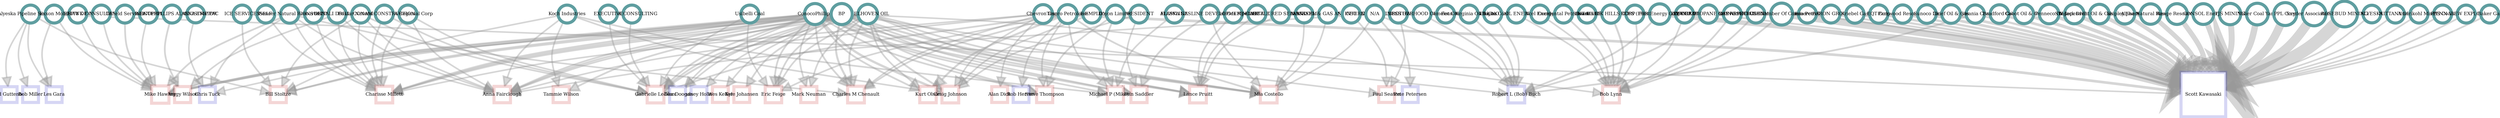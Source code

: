 digraph G {
	graph [outputorder=edgesfirst, truecolor=true, size="1000,1000!", dpi=96, bgcolor="#FFFFFF", splines=curved, epsilon="0.0", layoutEngine=neato, fontsize=90, fontcolor=blue, start=self];
	node [label="\N", style="setlinewidth(10), filled", fontsize=15, fixedsize=1, imagescale=true, regular=true];
	graph [bb="0,0,2215.1,2320.9"];
	39342 [label=ALYESKA, width="0.77778", href=a, transaction_id="65e3c0be97be886f4826d2eac25913b8", company_id=39342, company_name=ALYESKA, amount="10.00", recipient_ext_id=4162, industry="Oilfield Service, Equipment & Exploration", image="../www/com_images/cunknown_oil_co.png", sitecode=oil, contributor_type=I, id=39342, total_dollars="10.00", type=donors, value="10.00", dir="/home/dameat/public_html/state_dem/njq/NodeViz", color=cadetblue, shape=circle, fillcolor="#ffffff", tooltip="ALYESKA (Gave $10)", label_zoom_level=8, click="this.selectNode('39342'); this.panToNode('39342');", area="0.5", target=39342, pos="266.28,1656.7", height="0.79167"];
	39339 [label=ADMINISTRATOR, width="0.77778", href=a, transaction_id="088d16d3cc2b6af75f3ca54d77a84c60", company_id=39339, company_name=ADMINISTRATOR, amount="50.00", recipient_ext_id=4141, industry="Major (Multinational) Oil & Gas Producers", image="../www/com_images/cunknown_oil_co.png", sitecode=oil, contributor_type=I, id=39339, total_dollars="50.00", type=donors, value="50.00", dir="/home/dameat/public_html/state_dem/njq/NodeViz", color=cadetblue, shape=circle, fillcolor="#ffffff", tooltip="ADMINISTRATOR (Gave $50)", label_zoom_level=8, click="this.selectNode('39339'); this.panToNode('39339');", area="0.50042609529317", target=39339, pos="2026.1,689.02", height="0.79167"];
	39473 [label="NINESTAR EDUCATION AND EMPLOYMENT SERVICES", width="0.77778", href=a, transaction_id="22ecaba064057d1b175bfbee41ee9364", company_id=39473, company_name="NINESTAR EDUCATION AND EMPLOYMENT SERVICES", amount="50.00", recipient_ext_id=145298, industry="Major (Multinational) Oil & Gas Producers", image="../www/com_images/cunknown_oil_co.png", sitecode=oil, contributor_type=I, id=39473, total_dollars="50.00", type=donors, value="50.00", dir="/home/dameat/public_html/state_dem/njq/NodeViz", color=cadetblue, shape=circle, fillcolor="#ffffff", tooltip="NINESTAR EDUCATION AND EMPLOYMENT SERVICES (Gave $50)", label_zoom_level=8, click="this.selectNode('39473'); this.panToNode('39473');", area="0.50042609529317", target=39473, pos="2065.4,1455.3", height="0.79167"];
	37539 [label="COOL ENERGY", width="0.80556", href=a, transaction_id="2a5d69cd900e7f71defa1b63d765fe9e", company_id=37539, company_name="COOL ENERGY", amount="100.00", recipient_ext_id=4167, industry="Coal Mining", image="../www/com_images/cunknown_coal_co.png", sitecode=coal, contributor_type=I, id=37539, total_dollars="100.00", type=donors, value="100.00", dir="/home/dameat/public_html/state_dem/njq/NodeViz", color=cadetblue, shape=circle, fillcolor="#ffffff", tooltip="COOL ENERGY (Gave $100)", label_zoom_level=8, click="this.selectNode('37539'); this.panToNode('37539');", area="0.50095871440963", target=37539, pos="1268.5,2250.9", height="0.80556"];
	8803 [label="Lindsey Holmes", width="0.69444", href=a, image="../www/can_images/8803.jpg", id=8803, total_dollars=100, type=candidates, value=100, color="#3333cc33", shape=square, fillcolor="#ffffff", tooltip="Lindsey Holmes (Received $100)", label_zoom_level=6, click="this.selectNode('8803'); this.panToNode('8803');", area="0.50095871440963", target=8803, state=AK, term=2010, district="AK-26", party=D, candidate_name="Lindsey Holmes", pos="1422.4,1840.2", height="0.70833"];
	38210 [label="NITTANY OIL", width="0.80556", href=a, transaction_id="86ca7784dc80f629a1e952fc4e06ba6f", company_id=38210, company_name="NITTANY OIL", amount="100.00", recipient_ext_id=4162, industry="Independent Oil & Gas Producers", image="../www/com_images/cunknown_oil_co.png", sitecode=oil, contributor_type=I, id=38210, total_dollars="100.00", type=donors, value="100.00", dir="/home/dameat/public_html/state_dem/njq/NodeViz", color=cadetblue, shape=circle, fillcolor="#ffffff", tooltip="NITTANY OIL (Gave $100)", label_zoom_level=8, click="this.selectNode('38210'); this.panToNode('38210');", area="0.50095871440963", target=38210, pos="338.6,1535.2", height="0.80556"];
	39393 [label="9-STAR ENTERPRISES", width="0.80556", href=a, transaction_id=b6bd48f464bbefa4e31046d4322fbc1a, company_id=39393, company_name="9-STAR ENTERPRISES", amount="100.00", recipient_ext_id=4152, industry="Major (Multinational) Oil & Gas Producers", image="../www/com_images/cunknown_oil_co.png", sitecode=oil, contributor_type=I, id=39393, total_dollars="100.00", type=donors, value="100.00", dir="/home/dameat/public_html/state_dem/njq/NodeViz", color=cadetblue, shape=circle, fillcolor="#ffffff", tooltip="9-STAR ENTERPRISES (Gave $100)", label_zoom_level=8, click="this.selectNode('39393'); this.panToNode('39393');", area="0.50095871440963", target=39393, pos="1901.9,1852.8", height="0.80556"];
	39358 [label="HAWK CONSULTING", width="0.80556", href=a, transaction_id="455a11da85678ff838d7ae4b9d3066c7", company_id=39358, company_name="HAWK CONSULTING", amount="100.00", recipient_ext_id=136611, industry="Major (Multinational) Oil & Gas Producers", image="../www/com_images/cunknown_oil_co.png", sitecode=oil, contributor_type=I, id=39358, total_dollars="100.00", type=donors, value="100.00", dir="/home/dameat/public_html/state_dem/njq/NodeViz", color=cadetblue, shape=circle, fillcolor="#ffffff", tooltip="HAWK CONSULTING (Gave $100)", label_zoom_level=8, click="this.selectNode('39358'); this.panToNode('39358');", area="0.50095871440963", target=39358, pos="2021.2,1125.1", height="0.80556"];
	147955 [label="Alan Dick", width="0.69444", href=a, image="../www/can_images/147955.jpg", id=147955, total_dollars="104.38", type=candidates, value="104.38", color="#cc333333", shape=square, fillcolor="#ffffff", tooltip="Alan Dick (Received $104)", label_zoom_level=6, click="this.selectNode('147955'); this.panToNode('147955');", area="0.50100537184423", target=147955, state=AK, term=2010, district="AK-6", party=R, candidate_name="Alan Dick", pos="679.59,760.54", height="0.70833"];
	39384 [label="UNIVERSITY OF ALASKA", width="0.80556", href=a, transaction_id="2f22b26486379bed325aeec97a229503", company_id=39384, company_name="UNIVERSITY OF ALASKA", amount="150.00", recipient_ext_id=4152, industry="Natural Gas Transmission & Distribution", image="../www/com_images/cunknown_oil_co.png", sitecode=oil, contributor_type=I, id=39384, total_dollars="150.00", type=donors, value="150.00", dir="/home/dameat/public_html/state_dem/njq/NodeViz", color=cadetblue, shape=circle, fillcolor="#ffffff", tooltip="UNIVERSITY OF ALASKA (Gave $150)", label_zoom_level=8, click="this.selectNode('39384'); this.panToNode('39384');", area="0.50149133352609", target=39384, pos="1967,1744.2", height="0.80556"];
	29758 [label="Usibelli Coal", width="0.80556", href=a, transaction_id=dbcdd252e32b34872ce06440c79fcab8, company_id=29758, company_name="Usibelli Coal", amount="100.00", recipient_ext_id=145290, industry="Coal Mining", image="../www/com_images/cunknown_coal_co.png", sitecode=coal, contributor_type=I, id=29758, total_dollars=150, type=donors, value=150, dir="/home/dameat/public_html/state_dem/njq/NodeViz", color=cadetblue, shape=circle, fillcolor="#ffffff", tooltip="Usibelli Coal (Gave $150)", label_zoom_level=8, click="this.selectNode('29758'); this.panToNode('29758');", area="0.50149133352609", target=29758, pos="1978.9,1265.2", height="0.80556"];
	2882 [label="David Guttenberg", width="0.69444", href=a, image="../www/can_images/2882.jpg", id=2882, total_dollars=150, type=candidates, value=150, color="#3333cc33", shape=square, fillcolor="#ffffff", tooltip="David Guttenberg (Received $150)", label_zoom_level=6, click="this.selectNode('2882'); this.panToNode('2882');", area="0.50149133352609", target=2882, state=AK, term=2010, district="AK-8", party=D, candidate_name="David Guttenberg", pos="536.99,781.46", height="0.70833"];
	145266 [label="Bob Miller", width="0.69444", href=a, image="../www/can_images/145266.jpg", id=145266, total_dollars=175, type=candidates, value=175, color="#3333cc33", shape=square, fillcolor="#ffffff", tooltip="Bob Miller (Received $175)", label_zoom_level=6, click="this.selectNode('145266'); this.panToNode('145266');", area="0.50175764308432", target=145266, state=AK, term=2010, district="AK-7", party=D, candidate_name="Bob Miller", pos="612.62,819.4", height="0.70833"];
	6091 [label="Xcel Energy", width="0.80556", href=a, transaction_id="9801174ed76fc7495c014ba4bed4e431", company_id=6091, company_name="Xcel Energy", amount="190.00", recipient_ext_id=4167, industry="Gas & Electric Utilities", image="../www/com_images/c171.png", sitecode=coal, contributor_type=I, id=6091, total_dollars="190.00", type=donors, value="190.00", dir="/home/dameat/public_html/state_dem/njq/NodeViz", color=cadetblue, shape=circle, fillcolor="#ffffff", tooltip="Xcel Energy (Gave $190)", label_zoom_level=8, click="this.selectNode('6091'); this.panToNode('6091');", area="0.50191742881926", target=6091, pos="1325.1,2174.3", height="0.80556"];
	39403 [label="ALASKA OIL & GAS ASSOCIATION", width="0.80556", href=a, transaction_id=e29a2799c0c117d1fc774c526e370521, company_id=39403, company_name="ALASKA OIL & GAS ASSOCIATION", amount="200.00", recipient_ext_id=145298, industry="Oil & Gas", image="../www/com_images/cunknown_oil_co.png", sitecode=oil, contributor_type=I, id=39403, total_dollars="200.00", type=donors, value="200.00", dir="/home/dameat/public_html/state_dem/njq/NodeViz", color=cadetblue, shape=circle, fillcolor="#ffffff", tooltip="ALASKA OIL & GAS ASSOCIATION (Gave $200)", label_zoom_level=8, click="this.selectNode('39403'); this.panToNode('39403');", area="0.50202395264255", target=39403, pos="1992.5,1608.2", height="0.80556"];
	39343 [label=AOGA, width="0.80556", href=a, transaction_id=a236bc92cd813ff557e0c025ed814899, company_id=39343, company_name=AOGA, amount="200.00", recipient_ext_id=145297, industry="Oil & Gas", image="../www/com_images/cunknown_oil_co.png", sitecode=oil, contributor_type=I, id=39343, total_dollars="200.00", type=donors, value="200.00", dir="/home/dameat/public_html/state_dem/njq/NodeViz", color=cadetblue, shape=circle, fillcolor="#ffffff", tooltip="AOGA (Gave $200)", label_zoom_level=8, click="this.selectNode('39343'); this.panToNode('39343');", area="0.50202395264255", target=39343, pos="1945.2,1920.7", height="0.80556"];
	37698 [label=EXECUTIVE, width="0.80556", href=a, transaction_id=e5d98f73bfc68856220d2f1c931a26b6, company_id=37698, company_name=EXECUTIVE, amount="200.00", recipient_ext_id=136611, industry="Oil & Gas", image="../www/com_images/cunknown_oil_co.png", sitecode=oil, contributor_type=I, id=37698, total_dollars="200.00", type=donors, value="200.00", dir="/home/dameat/public_html/state_dem/njq/NodeViz", color=cadetblue, shape=circle, fillcolor="#ffffff", tooltip="EXECUTIVE (Gave $200)", label_zoom_level=8, click="this.selectNode('37698'); this.panToNode('37698');", area="0.50202395264255", target=37698, pos="2058.7,1309.1", height="0.80556"];
	38680 [label="SELF-EMPLOYED", width="0.80556", href=a, transaction_id=c7309cc4904d4e25c121505dfe57f5a2, company_id=38680, company_name="SELF-EMPLOYED", amount="250.00", recipient_ext_id=8804, industry="Oil & Gas", image="../www/com_images/cunknown_coal_co.png", sitecode=coal, contributor_type=I, id=38680, total_dollars="250.00", type=donors, value="250.00", dir="/home/dameat/public_html/state_dem/njq/NodeViz", color=cadetblue, shape=circle, fillcolor="#ffffff", tooltip="SELF-EMPLOYED (Gave $250)", label_zoom_level=8, click="this.selectNode('38680'); this.panToNode('38680');", area="0.50255657175901", target=38680, pos="1100.5,574.16", height="0.80556"];
	37419 [label=CEO, width="0.80556", href=a, transaction_id="49c14dd012d180f7364a111e9f580ddd", company_id=37419, company_name=CEO, amount="250.00", recipient_ext_id=4158, industry="Gasoline Service Stations", image="../www/com_images/cunknown_oil_co.png", sitecode=oil, contributor_type=I, id=37419, total_dollars="250.00", type=donors, value="250.00", dir="/home/dameat/public_html/state_dem/njq/NodeViz", color=cadetblue, shape=circle, fillcolor="#ffffff", tooltip="CEO (Gave $250)", label_zoom_level=8, click="this.selectNode('37419'); this.panToNode('37419');", area="0.50255657175901", target=37419, pos="1972.6,510.52", height="0.80556"];
	38668 [label=SELF, width="0.80556", href=a, transaction_id=e3200c4065ca9518103abe4532abfe89, company_id=38668, company_name=SELF, amount="250.00", recipient_ext_id=9873, industry="Oil & Gas", image="../www/com_images/cunknown_oil_co.png", sitecode=oil, contributor_type=I, id=38668, total_dollars="250.00", type=donors, value="250.00", dir="/home/dameat/public_html/state_dem/njq/NodeViz", color=cadetblue, shape=circle, fillcolor="#ffffff", tooltip="SELF (Gave $250)", label_zoom_level=8, click="this.selectNode('38668'); this.panToNode('38668');", area="0.50255657175901", target=38668, pos="1048.1,810.39", height="0.80556"];
	643 [label="Bonanza Oil", width="0.80556", href=a, transaction_id="1c9a6d93861f9486bc1c9c633dd92541", company_id=643, company_name="Bonanza Oil", amount="250.00", recipient_ext_id=4167, industry="Oil & Gas", image="../www/com_images/cunknown_oil_co.png", sitecode=oil, contributor_type=I, id=643, total_dollars="250.00", type=donors, value="250.00", dir="/home/dameat/public_html/state_dem/njq/NodeViz", color=cadetblue, shape=circle, fillcolor="#ffffff", tooltip="Bonanza Oil (Gave $250)", label_zoom_level=8, click="this.selectNode('643'); this.panToNode('643');", area="0.50255657175901", target=643, pos="1042.6,2290.9", height="0.80556"];
	39447 [label="FLINT HILLS RESOURCES (FHR ALASKA EMPLOYEE)", width="0.80556", href=a, transaction_id=f4b82326ed34f15d7bb8dd1809f251da, company_id=39447, company_name="FLINT HILLS RESOURCES (FHR ALASKA EMPLOYEE)", amount="250.00", recipient_ext_id=4167, industry="Petroleum Refining & Marketing", image="../www/com_images/cunknown_oil_co.png", sitecode=oil, contributor_type=C, id=39447, total_dollars="250.00", type=donors, value="250.00", dir="/home/dameat/public_html/state_dem/njq/NodeViz", color=cadetblue, shape=circle, fillcolor="#ffffff", tooltip="FLINT HILLS RESOURCES (FHR ALASKA EMPLOYEE) (Gave $250)", label_zoom_level=8, click="this.selectNode('39447'); this.panToNode('39447');", area="0.50255657175901", target=39447, pos="1204.7,2154.5", height="0.80556"];
	37353 [label="BUSINESS OWNER", width="0.80556", href=a, transaction_id="53144a3be7449716910583ac0959bc0b", company_id=37353, company_name="BUSINESS OWNER", amount="250.00", recipient_ext_id=4158, industry="Gasoline Service Stations", image="../www/com_images/cunknown_oil_co.png", sitecode=oil, contributor_type=I, id=37353, total_dollars="250.00", type=donors, value="250.00", dir="/home/dameat/public_html/state_dem/njq/NodeViz", color=cadetblue, shape=circle, fillcolor="#ffffff", tooltip="BUSINESS OWNER (Gave $250)", label_zoom_level=8, click="this.selectNode('37353'); this.panToNode('37353');", area="0.50255657175901", target=37353, pos="2185.1,735.81", height="0.80556"];
	9142 [label="Wes Keller", width="0.69444", href=a, image="../www/can_images/9142.jpg", id=9142, total_dollars=250, type=candidates, value=250, color="#cc333333", shape=square, fillcolor="#ffffff", tooltip="Wes Keller (Received $250)", label_zoom_level=6, click="this.selectNode('9142'); this.panToNode('9142');", area="0.50255657175901", target=9142, state=AK, term=2010, district="AK-14", party=R, candidate_name="Wes Keller", pos="1482.4,1889.7", height="0.70833"];
	39453 [label="HAWK CONSULTING, LLC", width="0.80556", href=a, transaction_id=cc45346a38337776ce2439eaa50ecf65, company_id=39453, company_name="HAWK CONSULTING, LLC", amount="300.00", recipient_ext_id=9873, industry="Major (Multinational) Oil & Gas Producers", image="../www/com_images/cunknown_oil_co.png", sitecode=oil, contributor_type=I, id=39453, total_dollars="300.00", type=donors, value="300.00", dir="/home/dameat/public_html/state_dem/njq/NodeViz", color=cadetblue, shape=circle, fillcolor="#ffffff", tooltip="HAWK CONSULTING, LLC (Gave $300)", label_zoom_level=8, click="this.selectNode('39453'); this.panToNode('39453');", area="0.50308919087547", target=39453, pos="985.63,880.23", height="0.80556"];
	30732 [label="Amerikohl Mining", width="0.80556", href=a, transaction_id="5fdd7f8a00aed248e98cbd174f38df9f", company_id=30732, company_name="Amerikohl Mining", amount="300.00", recipient_ext_id=4162, industry="Coal Mining", image="../www/com_images/c30732.png", sitecode=coal, contributor_type=I, id=30732, total_dollars="300.00", type=donors, value="300.00", dir="/home/dameat/public_html/state_dem/njq/NodeViz", color=cadetblue, shape=circle, fillcolor="#ffffff", tooltip="Amerikohl Mining (Gave $300)", label_zoom_level=8, click="this.selectNode('30732'); this.panToNode('30732');", area="0.50308919087547", target=30732, pos="193.64,1212.5", height="0.80556"];
	38579 [label=RETIRED, width="0.80556", href=a, transaction_id=bf4dc4fb87a95c58aa586568c881d4ca, company_id=38579, company_name=RETIRED, amount="300.00", recipient_ext_id=4167, industry="Oil & Gas", image="../www/com_images/cunknown_coal_co.png", sitecode=coal, contributor_type=I, id=38579, total_dollars="300.00", type=donors, value="300.00", dir="/home/dameat/public_html/state_dem/njq/NodeViz", color=cadetblue, shape=circle, fillcolor="#ffffff", tooltip="RETIRED (Gave $300)", label_zoom_level=8, click="this.selectNode('38579'); this.panToNode('38579');", area="0.50308919087547", target=38579, pos="920.42,2264.8", height="0.80556"];
	9874 [label="Bob Herron", width="0.69444", href=a, image="../www/can_images/9874.png", id=9874, total_dollars=400, type=candidates, value=400, color="#3333cc33", shape=square, fillcolor="#ffffff", tooltip="Bob Herron (Received $400)", label_zoom_level=6, click="this.selectNode('9874'); this.panToNode('9874');", area="0.5041544291084", target=9874, state=AK, term=2010, district="AK-38", party=D, candidate_name="Bob Herron", pos="1563,589.58", height="0.70833"];
	39353 [label="DENALI DRILLING", width="0.80556", href=a, transaction_id="01026974bbad7fbdb27407273ca58686", company_id=39353, company_name="DENALI DRILLING", amount="200.00", recipient_ext_id=4142, industry="Oil & Gas", image="../www/com_images/cunknown_oil_co.png", sitecode=oil, contributor_type=I, id=39353, total_dollars=400, type=donors, value=400, dir="/home/dameat/public_html/state_dem/njq/NodeViz", color=cadetblue, shape=circle, fillcolor="#ffffff", tooltip="DENALI DRILLING (Gave $400)", label_zoom_level=8, click="this.selectNode('39353'); this.panToNode('39353');", area="0.5041544291084", target=39353, pos="1145,768.31", height="0.80556"];
	8802 [label="Mike Doogan", width="0.69444", href=a, image="../www/can_images/8802.jpg", id=8802, total_dollars=400, type=candidates, value=400, color="#3333cc33", shape=square, fillcolor="#ffffff", tooltip="Mike Doogan (Received $400)", label_zoom_level=6, click="this.selectNode('8802'); this.panToNode('8802');", area="0.5041544291084", target=8802, state=AK, term=2010, district="AK-25", party=D, candidate_name="Mike Doogan", pos="1494.1,1611.3", height="0.70833"];
	29294 [label="Bologna Coal", width="0.80556", href=a, transaction_id=e0fbdda922206ab74a9c8d8291674263, company_id=29294, company_name="Bologna Coal", amount="500.00", recipient_ext_id=4160, industry="Coal Mining", image="../www/com_images/cunknown_coal_co.png", sitecode=coal, contributor_type=I, id=29294, total_dollars="500.00", type=donors, value="500.00", dir="/home/dameat/public_html/state_dem/njq/NodeViz", color=cadetblue, shape=circle, fillcolor="#ffffff", tooltip="Bologna Coal (Gave $500)", label_zoom_level=8, click="this.selectNode('29294'); this.panToNode('29294');", area="0.50521966734132", target=29294, pos="1067.2,2038.9", height="0.80556"];
	39359 [label="ICE SERVICES", width="0.80556", href=a, transaction_id="1a2c15a4d55a75e2acd572f801308d90", company_id=39359, company_name="ICE SERVICES", amount="500.00", recipient_ext_id=4143, industry=Unknown, image="../www/com_images/cunknown_oil_co.png", sitecode=oil, contributor_type=I, id=39359, total_dollars="500.00", type=donors, value="500.00", dir="/home/dameat/public_html/state_dem/njq/NodeViz", color=cadetblue, shape=circle, fillcolor="#ffffff", tooltip="ICE SERVICES (Gave $500)", label_zoom_level=8, click="this.selectNode('39359'); this.panToNode('39359');", area="0.50521966734132", target=39359, pos="1071,1686.5", height="0.80556"];
	37898 [label="INTERNATIONAL BROTHERHOOD OF BOILMAKERS LOCAL NO", width="0.80556", href=a, transaction_id="4d15d983cfdcadfad33bdd5ac4e8ce9e", company_id=37898, company_name="INTERNATIONAL BROTHERHOOD OF BOILMAKERS LOCAL NO", amount="500.00", recipient_ext_id=4160, industry="Oil & Gas", image="../www/com_images/cunknown_oil_co.png", sitecode=oil, contributor_type=I, id=37898, total_dollars="500.00", type=donors, value="500.00", dir="/home/dameat/public_html/state_dem/njq/NodeViz", color=cadetblue, shape=circle, fillcolor="#ffffff", tooltip="INTERNATIONAL BROTHERHOOD OF BOILMAKERS LOCAL NO (Gave $500)", label_zoom_level=8, click="this.selectNode('37898'); this.panToNode('37898');", area="0.50521966734132", target=37898, pos="945.19,2004.1", height="0.80556"];
	39452 [label="HAWK CONSULTANTS, LLC", width="0.80556", href=a, transaction_id=a9d7595a519283bd9a7f3b07bd0f7ba1, company_id=39452, company_name="HAWK CONSULTANTS, LLC", amount="500.00", recipient_ext_id=4152, industry="Major (Multinational) Oil & Gas Producers", image="../www/com_images/cunknown_oil_co.png", sitecode=oil, contributor_type=I, id=39452, total_dollars="500.00", type=donors, value="500.00", dir="/home/dameat/public_html/state_dem/njq/NodeViz", color=cadetblue, shape=circle, fillcolor="#ffffff", tooltip="HAWK CONSULTANTS, LLC (Gave $500)", label_zoom_level=8, click="this.selectNode('39452'); this.panToNode('39452');", area="0.50521966734132", target=39452, pos="1756.2,2019.6", height="0.80556"];
	29634 [label="PBS Coals", width="0.80556", href=a, transaction_id="411714b0c257e70ced209dcaae5fc8b9", company_id=29634, company_name="PBS Coals", amount="500.00", recipient_ext_id=4162, industry="Coal Mining", image="../www/com_images/cunknown_coal_co.png", sitecode=coal, contributor_type=I, id=29634, total_dollars="500.00", type=donors, value="500.00", dir="/home/dameat/public_html/state_dem/njq/NodeViz", color=cadetblue, shape=circle, fillcolor="#ffffff", tooltip="PBS Coals (Gave $500)", label_zoom_level=8, click="this.selectNode('29634'); this.panToNode('29634');", area="0.50521966734132", target=29634, pos="175.46,1726.5", height="0.80556"];
	39356 [label=FLOWLINE, width="0.80556", href=a, transaction_id="61158c6199f1623d3fc3424d464d0e8e", company_id=39356, company_name=FLOWLINE, amount="500.00", recipient_ext_id=4170, industry="Oilfield Service, Equipment & Exploration", image="../www/com_images/cunknown_oil_co.png", sitecode=oil, contributor_type=I, id=39356, total_dollars="500.00", type=donors, value="500.00", dir="/home/dameat/public_html/state_dem/njq/NodeViz", color=cadetblue, shape=circle, fillcolor="#ffffff", tooltip="FLOWLINE (Gave $500)", label_zoom_level=8, click="this.selectNode('39356'); this.panToNode('39356');", area="0.50521966734132", target=39356, pos="1797.2,523.31", height="0.80556"];
	39463 [label="LITTLE RED SERVICES", width="0.80556", href=a, transaction_id="09e535144f56de590cdd75852ea1249e", company_id=39463, company_name="LITTLE RED SERVICES", amount="500.00", recipient_ext_id=145297, industry="Oilfield Service, Equipment & Exploration", image="../www/com_images/cunknown_oil_co.png", sitecode=oil, contributor_type=I, id=39463, total_dollars="500.00", type=donors, value="500.00", dir="/home/dameat/public_html/state_dem/njq/NodeViz", color=cadetblue, shape=circle, fillcolor="#ffffff", tooltip="LITTLE RED SERVICES (Gave $500)", label_zoom_level=8, click="this.selectNode('39463'); this.panToNode('39463');", area="0.50521966734132", target=39463, pos="2105.9,1616.7", height="0.80556"];
	29313 [label="Camelot Coal", width="0.80556", href=a, transaction_id="5900dce43cff248ca370d9fa365d5509", company_id=29313, company_name="Camelot Coal", amount="500.00", recipient_ext_id=4160, industry="Coal Mining", image="../www/com_images/cunknown_coal_co.png", sitecode=coal, contributor_type=I, id=29313, total_dollars="500.00", type=donors, value="500.00", dir="/home/dameat/public_html/state_dem/njq/NodeViz", color=cadetblue, shape=circle, fillcolor="#ffffff", tooltip="Camelot Coal (Gave $500)", label_zoom_level=8, click="this.selectNode('29313'); this.panToNode('29313');", area="0.50521966734132", target=29313, pos="845.2,2038.9", height="0.80556"];
	14771 [label="Denali Gas Pipeline", width="0.80556", href=a, transaction_id="521d68398a25b5e77cc2504ad37d6554", company_id=14771, company_name="Denali Gas Pipeline", amount="500.00", recipient_ext_id=145297, industry="Natural Gas Transmission & Distribution", image="../www/com_images/cunknown_oil_co.png", sitecode=oil, contributor_type=I, id=14771, total_dollars="500.00", type=donors, value="500.00", dir="/home/dameat/public_html/state_dem/njq/NodeViz", color=cadetblue, shape=circle, fillcolor="#ffffff", tooltip="Denali Gas Pipeline (Gave $500)", label_zoom_level=8, click="this.selectNode('14771'); this.panToNode('14771');", area="0.50521966734132", target=14771, pos="2048.7,1775.4", height="0.80556"];
	38436 [label="PENN VIEW EXPLORATION", width="0.80556", href=a, transaction_id=edeb0ef3db05031eb5cf26a7c0269865, company_id=38436, company_name="PENN VIEW EXPLORATION", amount="500.00", recipient_ext_id=4162, industry="Oil & Gas", image="../www/com_images/cunknown_oil_co.png", sitecode=oil, contributor_type=I, id=38436, total_dollars="500.00", type=donors, value="500.00", dir="/home/dameat/public_html/state_dem/njq/NodeViz", color=cadetblue, shape=circle, fillcolor="#ffffff", tooltip="PENN VIEW EXPLORATION (Gave $500)", label_zoom_level=8, click="this.selectNode('38436'); this.panToNode('38436');", area="0.50521966734132", target=38436, pos="42.032,1313.5", height="0.80556"];
	409 [label="Baker Gas", width="0.80556", href=a, transaction_id="67d4171fe6691010faf8842f29e0a4fa", company_id=409, company_name="Baker Gas", amount="500.00", recipient_ext_id=4162, industry="Independent Oil & Gas Producers", image="../www/com_images/cunknown_oil_co.png", sitecode=oil, contributor_type=I, id=409, total_dollars="500.00", type=donors, value="500.00", dir="/home/dameat/public_html/state_dem/njq/NodeViz", color=cadetblue, shape=circle, fillcolor="#ffffff", tooltip="Baker Gas (Gave $500)", label_zoom_level=8, click="this.selectNode('409'); this.panToNode('409');", area="0.50521966734132", target=409, pos="59.51,1490.3", height="0.80556"];
	4145 [label="Les Gara", width="0.69444", href=a, image="../www/can_images/4145.jpg", id=4145, total_dollars=500, type=candidates, value=500, color="#3333cc33", shape=square, fillcolor="#ffffff", tooltip="Les Gara (Received $500)", label_zoom_level=6, click="this.selectNode('4145'); this.panToNode('4145');", area="0.50521966734132", target=4145, state=AK, term=2010, district="AK-23", party=D, candidate_name="Les Gara", pos="815.08,1689.6", height="0.70833"];
	38532 [label=PRESIDENT, width="0.80556", href=a, transaction_id=e332d7c171d9db9c977e65f81d0da69b, company_id=38532, company_name=PRESIDENT, amount="500.00", recipient_ext_id=8804, industry="Major (Multinational) Oil & Gas Producers", image="../www/com_images/cunknown_oil_co.png", sitecode=oil, contributor_type=I, id=38532, total_dollars=550, type=donors, value=550, dir="/home/dameat/public_html/state_dem/njq/NodeViz", color=cadetblue, shape=circle, fillcolor="#ffffff", tooltip="PRESIDENT (Gave $550)", label_zoom_level=8, click="this.selectNode('38532'); this.panToNode('38532');", area="0.50575228645778", target=38532, pos="1254.8,867.22", height="0.80556"];
	4141 [label="Chris Tuck", width="0.69444", href=a, image="../www/can_images/4141.jpg", id=4141, total_dollars=590, type=candidates, value=590, color="#3333cc33", shape=square, fillcolor="#ffffff", tooltip="Chris Tuck (Received $590)", label_zoom_level=6, click="this.selectNode('4141'); this.panToNode('4141');", area="0.50617838175095", target=4141, state=AK, term=2010, district="AK-29", party=D, candidate_name="Chris Tuck", pos="1737.7,970.99", height="0.70833"];
	168 [label="Alyeska Pipeline Service Co", width="0.80556", href=a, transaction_id="976017c8ef68d9aba5c06605638a664e", company_id=168, company_name="Alyeska Pipeline Service Co", amount="175.00", recipient_ext_id=145266, industry="Oilfield Service, Equipment & Exploration", image="../www/com_images/cunknown_oil_co.png", sitecode=oil, contributor_type=I, id=168, total_dollars=615, type=donors, value=615, dir="/home/dameat/public_html/state_dem/njq/NodeViz", color=cadetblue, shape=circle, fillcolor="#ffffff", tooltip="Alyeska Pipeline Service Co (Gave $615)", label_zoom_level=8, click="this.selectNode('168'); this.panToNode('168');", area="0.50644469130918", target=168, pos="704.33,1260.2", height="0.80556"];
	1737 [label="Exxon Mobil", width="0.80556", href=a, transaction_id="777b58727cdba10e633d2c9b7d8ea956", company_id=1737, company_name="Exxon Mobil", amount="400.00", recipient_ext_id=4145, industry="Major (Multinational) Oil & Gas Producers", image="../www/com_images/c28.png", sitecode=oil, contributor_type=I, id=1737, total_dollars=650, type=donors, value=650, dir="/home/dameat/public_html/state_dem/njq/NodeViz", color=cadetblue, shape=circle, fillcolor="#ffffff", tooltip="Exxon Mobil (Gave $650)", label_zoom_level=8, click="this.selectNode('1737'); this.panToNode('1737');", area="0.5068175246907", target=1737, pos="1260.2,1806.6", height="0.80556"];
	31623 [label="Balmar Petroleum", width="0.80556", href=a, transaction_id="098c731198e3a72e4f1ec80763e8c009", company_id=31623, company_name="Balmar Petroleum", amount="750.00", recipient_ext_id=4167, industry="Gasoline Service Stations", image="../www/com_images/cunknown_oil_co.png", sitecode=oil, contributor_type=I, id=31623, total_dollars="750.00", type=donors, value="750.00", dir="/home/dameat/public_html/state_dem/njq/NodeViz", color=cadetblue, shape=circle, fillcolor="#ffffff", tooltip="Balmar Petroleum (Gave $750)", label_zoom_level=8, click="this.selectNode('31623'); this.panToNode('31623');", area="0.50788276292362", target=31623, pos="1159.6,2278.1", height="0.80556"];
	4158 [label="Paul Seaton", width="0.69444", href=a, image="../www/can_images/4158.jpg", id=4158, total_dollars=750, type=candidates, value=750, color="#cc333333", shape=square, fillcolor="#ffffff", tooltip="Paul Seaton (Received $750)", label_zoom_level=6, click="this.selectNode('4158'); this.panToNode('4158');", area="0.50788276292362", target=4158, state=AK, term=2010, district="AK-35", party=R, candidate_name="Paul Seaton", pos="1829.9,851.36", height="0.70833"];
	37497 [label="COLORADO & WYOMING PETROLEUM MARKETERS ASSOCIATION", width="0.80556", href=a, transaction_id=e90a3d0fa5de0937dcd017ab94d71bc5, company_id=37497, company_name="COLORADO & WYOMING PETROLEUM MARKETERS ASSOCIATION", amount="750.00", recipient_ext_id=4167, industry="Petroleum Refining & Marketing", image="../www/com_images/c37497.png", sitecode=oil, contributor_type=C, id=37497, total_dollars="750.00", type=donors, value="750.00", dir="/home/dameat/public_html/state_dem/njq/NodeViz", color=cadetblue, shape=circle, fillcolor="#ffffff", tooltip="COLORADO & WYOMING PETROLEUM MARKETERS ASSOCIATION (Gave $750)", label_zoom_level=8, click="this.selectNode('37497'); this.panToNode('37497');", area="0.50788276292362", target=37497, pos="1048.5,2184.9", height="0.80556"];
	3716 [label="Occidental Petroleum", width="0.80556", href=a, transaction_id=f96d0df2abaa76c4fdcc809d1061d254, company_id=3716, company_name="Occidental Petroleum", amount="1000.00", recipient_ext_id=4167, industry="Major (Multinational) Oil & Gas Producers", image="../www/com_images/c109.png", sitecode=oil, contributor_type=C, id=3716, total_dollars="1000.00", type=donors, value="1000.00", dir="/home/dameat/public_html/state_dem/njq/NodeViz", color=cadetblue, shape=circle, fillcolor="#ffffff", tooltip="Occidental Petroleum (Gave $1,000)", label_zoom_level=8, click="this.selectNode('3716'); this.panToNode('3716');", area="0.51054585850593", target=3716, pos="802.94,2178.2", height="0.80556"];
	4244 [label="Pennsylvania Petroleum Assn", width="0.80556", href=a, transaction_id="5717399271c90c16df699911bcaf6143", company_id=4244, company_name="Pennsylvania Petroleum Assn", amount="1000.00", recipient_ext_id=4162, industry="Petroleum Refining & Marketing", image="../www/com_images/c4244.png", sitecode=oil, contributor_type=C, id=4244, total_dollars="1000.00", type=donors, value="1000.00", dir="/home/dameat/public_html/state_dem/njq/NodeViz", color=cadetblue, shape=circle, fillcolor="#ffffff", tooltip="Pennsylvania Petroleum Assn (Gave $1,000)", label_zoom_level=8, click="this.selectNode('4244'); this.panToNode('4244');", area="0.51054585850593", target=4244, pos="105.79,1144.1", height="0.80556"];
	39395 [label="ACONOCOPHILLIPS ALASKA EMP PAC", width="0.80556", href=a, transaction_id="51f151ac3a8e17002e739f8bce525800", company_id=39395, company_name="ACONOCOPHILLIPS ALASKA EMP PAC", amount="1000.00", recipient_ext_id=4142, industry="Oil & Gas", image="../www/com_images/cunknown_oil_co.png", sitecode=oil, contributor_type=C, id=39395, total_dollars="1000.00", type=donors, value="1000.00", dir="/home/dameat/public_html/state_dem/njq/NodeViz", color=cadetblue, shape=circle, fillcolor="#ffffff", tooltip="ACONOCOPHILLIPS ALASKA EMP PAC (Gave $1,000)", label_zoom_level=8, click="this.selectNode('39395'); this.panToNode('39395');", area="0.51054585850593", target=39395, pos="1103.5,30", height="0.80556"];
	8468 [label="Kyle Johansen", width="0.69444", href=a, image="../www/can_images/8468.jpg", id=8468, total_dollars=1000, type=candidates, value=1000, color="#cc333333", shape=square, fillcolor="#ffffff", tooltip="Kyle Johansen (Received $1,000)", label_zoom_level=6, click="this.selectNode('8468'); this.panToNode('8468');", area="0.51054585850593", target=8468, state=AK, term=2010, district="AK-1", party=R, candidate_name="Kyle Johansen", pos="1536.2,1837.4", height="0.70833"];
	4050 [label="Oilfield Services", width="0.80556", href=a, transaction_id="80eb1168e9c623b5adf4febc38298dd5", company_id=4050, company_name="Oilfield Services", amount="1000.00", recipient_ext_id=4152, industry="Oil & Gas", image="../www/com_images/cunknown_oil_co.png", sitecode=oil, contributor_type=I, id=4050, total_dollars="1000.00", type=donors, value="1000.00", dir="/home/dameat/public_html/state_dem/njq/NodeViz", color=cadetblue, shape=circle, fillcolor="#ffffff", tooltip="Oilfield Services (Gave $1,000)", label_zoom_level=8, click="this.selectNode('4050'); this.panToNode('4050');", area="0.51054585850593", target=4050, pos="1831.5,1956.5", height="0.80556"];
	4235 [label="Penn Virginia Oil & Gas", width="0.80556", href=a, transaction_id=b2f8104915f9733ceb0a4a93728a4f07, company_id=4235, company_name="Penn Virginia Oil & Gas", amount="1000.00", recipient_ext_id=4160, industry="Oil & Gas", image="../www/com_images/cunknown_oil_co.png", sitecode=oil, contributor_type=I, id=4235, total_dollars="1000.00", type=donors, value="1000.00", dir="/home/dameat/public_html/state_dem/njq/NodeViz", color=cadetblue, shape=circle, fillcolor="#ffffff", tooltip="Penn Virginia Oil & Gas (Gave $1,000)", label_zoom_level=8, click="this.selectNode('4235'); this.panToNode('4235');", area="0.51054585850593", target=4235, pos="770.71,1994.1", height="0.80556"];
	4174 [label="Pete Petersen", width="0.69444", href=a, image="../www/can_images/4174.jpg", id=4174, total_dollars=1050, type=candidates, value=1050, color="#3333cc33", shape=square, fillcolor="#ffffff", tooltip="Pete Petersen (Received $1,050)", label_zoom_level=6, click="this.selectNode('4174'); this.panToNode('4174');", area="0.51107847762239", target=4174, state=AK, term=2010, district="AK-19", party=D, candidate_name="Pete Petersen", pos="1012,705.87", height="0.70833"];
	1677 [label="Enstar Natural Gas", width="0.80556", href=a, transaction_id=a0d6a9a67ff52939f39ff5ab4ab42598, company_id=1677, company_name="Enstar Natural Gas", amount="350.00", recipient_ext_id=136611, industry="Natural Gas Transmission & Distribution", image="../www/com_images/c1677.png", sitecode=oil, contributor_type=I, id=1677, total_dollars=1100, type=donors, value=1100, dir="/home/dameat/public_html/state_dem/njq/NodeViz", color=cadetblue, shape=circle, fillcolor="#ffffff", tooltip="Enstar Natural Gas (Gave $1,100)", label_zoom_level=8, click="this.selectNode('1677'); this.panToNode('1677');", area="0.51161109673885", target=1677, pos="1274.4,1060.1", height="0.80556"];
	4142 [label="Peggy Wilson", width="0.72222", href=a, image="../www/can_images/4142.jpg", id=4142, total_dollars=1200, type=candidates, value=1200, color="#cc333333", shape=square, fillcolor="#ffffff", tooltip="Peggy Wilson (Received $1,200)", label_zoom_level=6, click="this.selectNode('4142'); this.panToNode('4142');", area="0.51267633497177", target=4142, state=AK, term=2010, district="AK-2", party=R, candidate_name="Peggy Wilson", pos="1119.7,362.7", height="0.72222"];
	4154 [label="Mark Neuman", width="0.72222", href=a, image="../www/can_images/4154.jpg", id=4154, total_dollars=1200, type=candidates, value=1200, color="#cc333333", shape=square, fillcolor="#ffffff", tooltip="Mark Neuman (Received $1,200)", label_zoom_level=6, click="this.selectNode('4154'); this.panToNode('4154');", area="0.51267633497177", target=4154, state=AK, term=2010, district="AK-15", party=R, candidate_name="Mark Neuman", pos="1780.6,1079.4", height="0.72222"];
	38177 [label="N/A", width="0.80556", href=a, transaction_id=cfed52efb18b7cf54ee1c6fc329299b6, company_id=38177, company_name="N/A", amount="1050.00", recipient_ext_id=4174, industry="Oil & Gas", image="../www/com_images/cunknown_oil_co.png", sitecode=oil, contributor_type=C, id=38177, total_dollars=1200, type=donors, value=1200, dir="/home/dameat/public_html/state_dem/njq/NodeViz", color=cadetblue, shape=circle, fillcolor="#ffffff", tooltip="N/A (Gave $1,200)", label_zoom_level=8, click="this.selectNode('38177'); this.panToNode('38177');", area="0.51267633497177", target=38177, pos="1148,1381.3", height="0.80556"];
	37243 [label="BARON GROUP", width="0.80556", href=a, transaction_id="8b848c3da558c0de3a7646267bed2d7b", company_id=37243, company_name="BARON GROUP", amount="1250.00", recipient_ext_id=4162, industry="Oil & Gas", image="../www/com_images/cunknown_oil_co.png", sitecode=oil, contributor_type=I, id=37243, total_dollars="1250.00", type=donors, value="1250.00", dir="/home/dameat/public_html/state_dem/njq/NodeViz", color=cadetblue, shape=circle, fillcolor="#ffffff", tooltip="BARON GROUP (Gave $1,250)", label_zoom_level=8, click="this.selectNode('37243'); this.panToNode('37243');", area="0.51320895408823", target=37243, pos="141.61,1353", height="0.80556"];
	145289 [label="Tammie Wilson", width="0.72222", href=a, image="../www/can_images/145289.jpg", id=145289, total_dollars=1250, type=candidates, value=1250, color="#cc333333", shape=square, fillcolor="#ffffff", tooltip="Tammie Wilson (Received $1,250)", label_zoom_level=6, click="this.selectNode('145289'); this.panToNode('145289');", area="0.51320895408823", target=145289, state=AK, term=2010, district="AK-11", party=R, candidate_name="Tammie Wilson", pos="1320.2,1479.8", height="0.72222"];
	39402 [label="ALASKA GASLINE DEVELOPMENT CORP", width="0.80556", href=a, transaction_id=f59212669c8f0c756d34c67baf554a29, company_id=39402, company_name="ALASKA GASLINE DEVELOPMENT CORP", amount="1159.95", recipient_ext_id=145296, industry="Natural Gas Transmission & Distribution", image="../www/com_images/cunknown_oil_co.png", sitecode=oil, contributor_type=I, id=39402, total_dollars="1409.95", type=donors, value="1409.95", dir="/home/dameat/public_html/state_dem/njq/NodeViz", color=cadetblue, shape=circle, fillcolor="#ffffff", tooltip="ALASKA GASLINE DEVELOPMENT CORP (Gave $1,410)", label_zoom_level=8, click="this.selectNode('39402'); this.panToNode('39402');", area="0.51491280264179", target=39402, pos="1937.3,1401.6", height="0.80556"];
	30934 [label="Doyon Limited", width="0.80556", href=a, transaction_id=a5395a856864a0dac58194dbfcf9bd69, company_id=30934, company_name="Doyon Limited", amount="950.00", recipient_ext_id=4170, industry="Electric Power Utilities", image="../www/com_images/cunknown_coal_co.png", sitecode=coal, contributor_type=I, id=30934, total_dollars=1450, type=donors, value=1450, dir="/home/dameat/public_html/state_dem/njq/NodeViz", color=cadetblue, shape=circle, fillcolor="#ffffff", tooltip="Doyon Limited (Gave $1,450)", label_zoom_level=8, click="this.selectNode('30934'); this.panToNode('30934');", area="0.51533943055408", target=30934, pos="1955.2,1057.3", height="0.80556"];
	31946 [label="NANA Regional Corp", width="0.80556", href=a, transaction_id=eb3075678c8aae6757cc11cde1c01cce, company_id=31946, company_name="NANA Regional Corp", amount="1000.00", recipient_ext_id=9873, industry="Native American Tribes & Governing Units", image="../www/com_images/c31946.png", sitecode=oil, contributor_type=I, id=31946, total_dollars=1500, type=donors, value=1500, dir="/home/dameat/public_html/state_dem/njq/NodeViz", color=cadetblue, shape=circle, fillcolor="#ffffff", tooltip="NANA Regional Corp (Gave $1,500)", label_zoom_level=8, click="this.selectNode('31946'); this.panToNode('31946');", area="0.51587204967054", target=31946, pos="1349.2,945.94", height="0.80556"];
	39350 [label="CONAM CONSTRUCTION", width="0.80556", href=a, transaction_id=a8fc343799f1ddd51db7034fbf0937ea, company_id=39350, company_name="CONAM CONSTRUCTION", amount="1000.00", recipient_ext_id=9873, industry=Unknown, image="../www/com_images/c39350.png", sitecode=oil, contributor_type=I, id=39350, total_dollars=1500, type=donors, value=1500, dir="/home/dameat/public_html/state_dem/njq/NodeViz", color=cadetblue, shape=circle, fillcolor="#ffffff", tooltip="CONAM CONSTRUCTION (Gave $1,500)", label_zoom_level=8, click="this.selectNode('39350'); this.panToNode('39350');", area="0.51587204967054", target=39350, pos="1369.5,853.62", height="0.80556"];
	2841 [label="Koch Industries", width="0.80556", href=a, transaction_id="38d95be003793e076b0293b77947eba7", company_id=2841, company_name="Koch Industries", amount="500.00", recipient_ext_id=4170, industry="Petroleum Refining & Marketing", image="../www/com_images/c48.png", sitecode=oil, contributor_type=I, id=2841, total_dollars=1500, type=donors, value=1500, dir="/home/dameat/public_html/state_dem/njq/NodeViz", color=cadetblue, shape=circle, fillcolor="#ffffff", tooltip="Koch Industries (Gave $1,500)", label_zoom_level=8, click="this.selectNode('2841'); this.panToNode('2841');", area="0.51587204967054", target=2841, pos="1198.7,991.45", height="0.80556"];
	30533 [label="Pioneer Natural Resources", width="0.80556", href=a, transaction_id="89802a074ad50ed42728f26505d0f28b", company_id=30533, company_name="Pioneer Natural Resources", amount="950.00", recipient_ext_id=4152, industry="Oilfield Service, Equipment & Exploration", image="../www/com_images/c30533.png", sitecode=oil, contributor_type=I, id=30533, total_dollars=1850, type=donors, value=1850, dir="/home/dameat/public_html/state_dem/njq/NodeViz", color=cadetblue, shape=circle, fillcolor="#ffffff", tooltip="Pioneer Natural Resources (Gave $1,850)", label_zoom_level=8, click="this.selectNode('30533'); this.panToNode('30533');", area="0.51960038348576", target=30533, pos="1391.9,1276.1", height="0.81944"];
	37286 [label="BLACK HILLS CORP", width="0.80556", href=a, transaction_id=fdc9b9e2e4907abcf976d690e008a108, company_id=37286, company_name="BLACK HILLS CORP", amount="2000.00", recipient_ext_id=4167, industry="Electric Power Utilities", image="../www/com_images/c37286.png", sitecode=oil, contributor_type=C, id=37286, total_dollars="2000.00", type=donors, value="2000.00", dir="/home/dameat/public_html/state_dem/njq/NodeViz", color=cadetblue, shape=circle, fillcolor="#ffffff", tooltip="BLACK HILLS CORP (Gave $2,000)", label_zoom_level=8, click="this.selectNode('37286'); this.panToNode('37286');", area="0.52119824083515", target=37286, pos="895.06,2171", height="0.81944"];
	38457 [label="PENNSYLVANIA PROPANE GAS ASSOCIATION", width="0.80556", href=a, transaction_id="2ea2ba2e2ffcbb17de97858cff96fa63", company_id=38457, company_name="PENNSYLVANIA PROPANE GAS ASSOCIATION", amount="1000.00", recipient_ext_id=4162, industry="Lpg/Liquid Propane Dealers & Producers", image="../www/com_images/cunknown_oil_co.png", sitecode=oil, contributor_type=C, id=38457, total_dollars=2000, type=donors, value=2000, dir="/home/dameat/public_html/state_dem/njq/NodeViz", color=cadetblue, shape=circle, fillcolor="#ffffff", tooltip="PENNSYLVANIA PROPANE GAS ASSOCIATION (Gave $2,000)", label_zoom_level=8, click="this.selectNode('38457'); this.panToNode('38457');", area="0.52119824083515", target=38457, pos="640.86,1587.6", height="0.81944"];
	2857 [label="Kriebel Gas", width="0.80556", href=a, transaction_id=d1e7f787c2e1da26ae8e176224dd80d4, company_id=2857, company_name="Kriebel Gas", amount="2500.00", recipient_ext_id=4162, industry="Oil & Gas", image="../www/com_images/c2857.png", sitecode=oil, contributor_type=I, id=2857, total_dollars="2500.00", type=donors, value="2500.00", dir="/home/dameat/public_html/state_dem/njq/NodeViz", color=cadetblue, shape=circle, fillcolor="#ffffff", tooltip="Kriebel Gas (Gave $2,500)", label_zoom_level=8, click="this.selectNode('2857'); this.panToNode('2857');", area="0.52652443199976", target=2857, pos="346.52,1001.2", height="0.81944"];
	4143 [label="Bill Stoltze", width="0.72222", href=a, image="../www/can_images/4143.jpg", id=4143, total_dollars=2500, type=candidates, value=2500, color="#cc333333", shape=square, fillcolor="#ffffff", tooltip="Bill Stoltze (Received $2,500)", label_zoom_level=6, click="this.selectNode('4143'); this.panToNode('4143');", area="0.52652443199976", target=4143, state=AK, term=2010, district="AK-16", party=R, candidate_name="Bill Stoltze", pos="1076.5,1373.3", height="0.72222"];
	4170 [label="Michael P (Mike) Kelly", width="0.72222", href=a, image="../www/can_images/4170.jpg", id=4170, total_dollars=2850, type=candidates, value=2850, color="#cc333333", shape=square, fillcolor="#ffffff", tooltip="Michael P (Mike) Kelly (Received $2,850)", label_zoom_level=6, click="this.selectNode('4170'); this.panToNode('4170');", area="0.53025276581498", target=4170, state=AK, term=2010, district="AK-7", party=R, candidate_name="Michael P (Mike) Kelly", pos="1612.9,864.35", height="0.72222"];
	30549 [label="EQT Corp", width="0.80556", href=a, transaction_id=ec00b5b8de127e98f57ca93b7ee610f9, company_id=30549, company_name="EQT Corp", amount="2875.00", recipient_ext_id=4162, industry="Independent Oil & Gas Producers", image="../www/com_images/c30549.png", sitecode=oil, contributor_type=C, id=30549, total_dollars="2875.00", type=donors, value="2875.00", dir="/home/dameat/public_html/state_dem/njq/NodeViz", color=cadetblue, shape=circle, fillcolor="#ffffff", tooltip="EQT Corp (Gave $2,875)", label_zoom_level=8, click="this.selectNode('30549'); this.panToNode('30549');", area="0.53051907537321", target=30549, pos="259.99,995.37", height="0.81944"];
	145288 [label="Steve Thompson", width="0.72222", href=a, image="../www/can_images/145288.jpg", id=145288, total_dollars=2900, type=candidates, value=2900, color="#cc333333", shape=square, fillcolor="#ffffff", tooltip="Steve Thompson (Received $2,900)", label_zoom_level=6, click="this.selectNode('145288'); this.panToNode('145288');", area="0.53078538493144", target=145288, state=AK, term=2010, district="AK-10", party=R, candidate_name="Steve Thompson", pos="1585.7,1367.8", height="0.72222"];
	145296 [label="Dan Saddler", width="0.72222", href=a, image="../www/can_images/145296.jpg", id=145296, total_dollars="2959.95", type=candidates, value="2959.95", color="#cc333333", shape=square, fillcolor="#ffffff", tooltip="Dan Saddler (Received $2,960)", label_zoom_level=6, click="this.selectNode('145296'); this.panToNode('145296');", area="0.53142399525208", target=145296, state=AK, term=2010, district="AK-18", party=R, candidate_name="Dan Saddler", pos="1484,1423", height="0.72222"];
	29631 [label="Parkwood Resources", width="0.80556", href=a, transaction_id=a9c64732c55b505988faf48faae1dced, company_id=29631, company_name="Parkwood Resources", amount="3000.00", recipient_ext_id=4162, industry="Coal Mining", image="../www/com_images/cunknown_coal_co.png", sitecode=coal, contributor_type=I, id=29631, total_dollars="3000.00", type=donors, value="3000.00", dir="/home/dameat/public_html/state_dem/njq/NodeViz", color=cadetblue, shape=circle, fillcolor="#ffffff", tooltip="Parkwood Resources (Gave $3,000)", label_zoom_level=8, click="this.selectNode('29631'); this.panToNode('29631');", area="0.53185062316437", target=29631, pos="176.07,1563.4", height="0.81944"];
	145290 [label="Eric Feige", width="0.72222", href=a, image="../www/can_images/145290.jpg", id=145290, total_dollars=3100, type=candidates, value=3100, color="#cc333333", shape=square, fillcolor="#ffffff", tooltip="Eric Feige (Received $3,100)", label_zoom_level=6, click="this.selectNode('145290'); this.panToNode('145290');", area="0.53291586139729", target=145290, state=AK, term=2010, district="AK-12", party=R, candidate_name="Eric Feige", pos="1654.1,1387.5", height="0.73611"];
	30320 [label="Pennsylvania Coal Assn", width="0.80556", href=a, transaction_id="89e097e28df9e0b39a720bc941c0ccf5", company_id=30320, company_name="Pennsylvania Coal Assn", amount="2350.00", recipient_ext_id=4162, industry="Coal Mining", image="../www/com_images/c30320.png", sitecode=coal, contributor_type=C, id=30320, total_dollars=3350, type=donors, value=3350, dir="/home/dameat/public_html/state_dem/njq/NodeViz", color=cadetblue, shape=circle, fillcolor="#ffffff", tooltip="Pennsylvania Coal Assn (Gave $3,350)", label_zoom_level=8, click="this.selectNode('30320'); this.panToNode('30320');", area="0.53557895697959", target=30320, pos="673.66,1468.1", height="0.81944"];
	8801 [label="Anna Fairclough", width="0.72222", href=a, image="../www/can_images/8801.jpg", id=8801, total_dollars=3575, type=candidates, value=3575, color="#cc333333", shape=square, fillcolor="#ffffff", tooltip="Anna Fairclough (Received $3,575)", label_zoom_level=6, click="this.selectNode('8801'); this.panToNode('8801');", area="0.53797574300367", target=8801, state=AK, term=2010, district="AK-17", party=R, candidate_name="Anna Fairclough", pos="1151.1,1231.7", height="0.73611"];
	4147 [label="Kurt Olson", width="0.72222", href=a, image="../www/can_images/4147.jpg", id=4147, total_dollars=3600, type=candidates, value=3600, color="#cc333333", shape=square, fillcolor="#ffffff", tooltip="Kurt Olson (Received $3,600)", label_zoom_level=6, click="this.selectNode('4147'); this.panToNode('4147');", area="0.5382420525619", target=4147, state=AK, term=2010, district="AK-33", party=R, candidate_name="Kurt Olson", pos="1652.3,935.53", height="0.73611"];
	5369 [label="Sunoco Inc", width="0.83333", href=a, transaction_id="65d70b0795e572f9dddfca75b7bcfe4a", company_id=5369, company_name="Sunoco Inc", amount="5000.00", recipient_ext_id=4162, industry="Major (Multinational) Oil & Gas Producers", image="../www/com_images/c83.png", sitecode=oil, contributor_type=C, id=5369, total_dollars="5000.00", type=donors, value="5000.00", dir="/home/dameat/public_html/state_dem/njq/NodeViz", color=cadetblue, shape=circle, fillcolor="#ffffff", tooltip="Sunoco Inc (Gave $5,000)", label_zoom_level=8, click="this.selectNode('5369'); this.panToNode('5369');", area="0.55315538782281", target=5369, pos="157.07,1066.2", height="0.83333"];
	965 [label="Chief Oil & Gas", width="0.83333", href=a, transaction_id="691235d34b45cca510af013d694110b9", company_id=965, company_name="Chief Oil & Gas", amount="5000.00", recipient_ext_id=4162, industry="Independent Oil & Gas Producers", image="../www/com_images/c965.png", sitecode=oil, contributor_type=I, id=965, total_dollars="5000.00", type=donors, value="5000.00", dir="/home/dameat/public_html/state_dem/njq/NodeViz", color=cadetblue, shape=circle, fillcolor="#ffffff", tooltip="Chief Oil & Gas (Gave $5,000)", label_zoom_level=8, click="this.selectNode('965'); this.panToNode('965');", area="0.55315538782281", target=965, pos="277.88,1313.3", height="0.83333"];
	29296 [label="Bradford Coal", width="0.83333", href=a, transaction_id="5e414703cd0821525271d91fdf3303a0", company_id=29296, company_name="Bradford Coal", amount="5100.00", recipient_ext_id=4162, industry="Coal Mining", image="../www/com_images/cunknown_coal_co.png", sitecode=coal, contributor_type=I, id=29296, total_dollars="5100.00", type=donors, value="5100.00", dir="/home/dameat/public_html/state_dem/njq/NodeViz", color=cadetblue, shape=circle, fillcolor="#ffffff", tooltip="Bradford Coal (Gave $5,100)", label_zoom_level=8, click="this.selectNode('29296'); this.panToNode('29296');", area="0.55422062605573", target=29296, pos="421.17,1232.6", height="0.83333"];
	145297 [label="Lance Pruitt", width="0.75", href=a, image="../www/can_images/145297.jpg", id=145297, total_dollars=5150, type=candidates, value=5150, color="#cc333333", shape=square, fillcolor="#ffffff", tooltip="Lance Pruitt (Received $5,150)", label_zoom_level=6, click="this.selectNode('145297'); this.panToNode('145297');", area="0.55475324517219", target=145297, state=AK, term=2010, district="AK-21", party=R, candidate_name="Lance Pruitt", pos="1696.7,1570.3", height="0.75"];
	951 [label="Chevron Corp", width="0.83333", href=a, transaction_id=fcce00a58bcf420de3abdede4a7dd97b, company_id=951, company_name="Chevron Corp", amount="5000.00", recipient_ext_id=4162, industry="Oil & Gas", image="../www/com_images/c951.png", sitecode=oil, contributor_type=C, id=951, total_dollars="5554.38", type=donors, value="5554.38", dir="/home/dameat/public_html/state_dem/njq/NodeViz", color=cadetblue, shape=circle, fillcolor="#ffffff", tooltip="Chevron Corp (Gave $5,554)", label_zoom_level=8, click="this.selectNode('951'); this.panToNode('951');", area="0.55906085553848", target=951, pos="797.37,1179.3", height="0.84722"];
	4160 [label="Robert L (Bob) Buch", width="0.75", href=a, image="../www/can_images/unknownCandidate.jpg", id=4160, total_dollars=5625, type=candidates, value=5625, color="#3333cc33", shape=square, fillcolor="#ffffff", tooltip="Robert L (Bob) Buch (Received $5,625)", label_zoom_level=6, click="this.selectNode('4160'); this.panToNode('4160');", area="0.55981312677857", target=4160, state=AK, term=2010, district="AK-27", party=D, candidate_name="Robert L (Bob) Buch", pos="984.89,1659.4", height="0.75"];
	8804 [label="Craig Johnson", width="0.75", href=a, image="../www/can_images/8804.jpg", id=8804, total_dollars=6050, type=candidates, value=6050, color="#cc333333", shape=square, fillcolor="#ffffff", tooltip="Craig Johnson (Received $6,050)", label_zoom_level=6, click="this.selectNode('8804'); this.panToNode('8804');", area="0.56434038926849", target=8804, state=AK, term=2010, district="AK-28", party=R, candidate_name="Craig Johnson", pos="1107.3,1056.4", height="0.75"];
	4153 [label="Charles M Chenault", width="0.75", href=a, image="../www/can_images/4153.jpg", id=4153, total_dollars=6150, type=candidates, value=6150, color="#cc333333", shape=square, fillcolor="#ffffff", tooltip="Charles M Chenault (Received $6,150)", label_zoom_level=6, click="this.selectNode('4153'); this.panToNode('4153');", area="0.56540562750141", target=4153, state=AK, term=2010, district="AK-34", party=R, candidate_name="Charles M Chenault", pos="1177.6,1326.2", height="0.75"];
	4167 [label="Bob Lynn", width="0.75", href=a, image="../www/can_images/4167.jpg", id=4167, total_dollars=6240, type=candidates, value=6240, color="#cc333333", shape=square, fillcolor="#ffffff", tooltip="Bob Lynn (Received $6,240)", label_zoom_level=6, click="this.selectNode('4167'); this.panToNode('4167');", area="0.56636434191104", target=4167, state=AK, term=2010, district="AK-31", party=R, candidate_name="Bob Lynn", pos="1072.6,1882.5", height="0.75"];
	9873 [label="Charisse Millett", width="0.75", href=a, image="../www/can_images/9873.jpg", id=9873, total_dollars=6425, type=candidates, value=6425, color="#cc333333", shape=square, fillcolor="#ffffff", tooltip="Charisse Millett (Received $6,425)", label_zoom_level=6, click="this.selectNode('9873'); this.panToNode('9873');", area="0.56833503264194", target=9873, state=AK, term=2010, district="AK-30", party=R, candidate_name="Charisse Millett", pos="1149,1177.7", height="0.75"];
	145298 [label="Mia Costello", width="0.75", href=a, image="../www/can_images/145298.jpg", id=145298, total_dollars=6526, type=candidates, value=6526, color="#cc333333", shape=square, fillcolor="#ffffff", tooltip="Mia Costello (Received $6,526)", label_zoom_level=6, click="this.selectNode('145298'); this.panToNode('145298');", area="0.56941092325719", target=145298, state=AK, term=2010, district="AK-27", party=R, candidate_name="Mia Costello", pos="1617.7,1439.6", height="0.75"];
	5460 [label="Tesoro Petroleum", width="0.83333", href=a, transaction_id=da3cf968e77a6ae95db206dae9b3b6e6, company_id=5460, company_name="Tesoro Petroleum", amount="2000.00", recipient_ext_id=4147, industry="Petroleum Refining & Marketing", image="../www/com_images/c185.png", sitecode=oil, contributor_type=C, id=5460, total_dollars=6600, type=donors, value=6600, dir="/home/dameat/public_html/state_dem/njq/NodeViz", color=cadetblue, shape=circle, fillcolor="#ffffff", tooltip="Tesoro Petroleum (Gave $6,600)", label_zoom_level=8, click="this.selectNode('5460'); this.panToNode('5460');", area="0.57019919954956", target=5460, pos="1511.6,1062", height="0.84722"];
	136611 [label="Gabrielle LeDoux", width="0.75", href=a, image="../www/can_images/136611.jpg", id=136611, total_dollars=6650, type=candidates, value=6650, color="#cc333333", shape=square, fillcolor="#ffffff", tooltip="Gabrielle LeDoux (Received $6,650)", label_zoom_level=6, click="this.selectNode('136611'); this.panToNode('136611');", area="0.57073181866602", target=136611, state=AK, term=2010, district="AK-19", party=R, candidate_name="Gabrielle LeDoux", pos="1631,1244.5", height="0.75"];
	798 [label="Cabot Oil & Gas", width="0.86111", href=a, transaction_id="95e4689da70d50cdf9bd679601a71cca", company_id=798, company_name="Cabot Oil & Gas", amount="7500.00", recipient_ext_id=4162, industry="Independent Oil & Gas Producers", image="../www/com_images/c798.png", sitecode=oil, contributor_type=C, id=798, total_dollars="7500.00", type=donors, value="7500.00", dir="/home/dameat/public_html/state_dem/njq/NodeViz", color=cadetblue, shape=circle, fillcolor="#ffffff", tooltip="Cabot Oil & Gas (Gave $7,500)", label_zoom_level=8, click="this.selectNode('798'); this.panToNode('798');", area="0.57978634364585", target=798, pos="118.26,1661.1", height="0.86111"];
	4236 [label="Penneco Oil", width="0.86111", href=a, transaction_id=f90c61cf8a3f71d1ec996ebc769a664c, company_id=4236, company_name="Penneco Oil", amount="9000.00", recipient_ext_id=4162, industry="Oil & Gas", image="../www/com_images/c4236.png", sitecode=oil, contributor_type=I, id=4236, total_dollars="9000.00", type=donors, value="9000.00", dir="/home/dameat/public_html/state_dem/njq/NodeViz", color=cadetblue, shape=circle, fillcolor="#ffffff", tooltip="Penneco Oil (Gave $9,000)", label_zoom_level=8, click="this.selectNode('4236'); this.panToNode('4236');", area="0.59576491713968", target=4236, pos="241.47,1077.1", height="0.875"];
	4152 [label="Mike Hawker", width="0.77778", href=a, image="../www/can_images/4152.jpg", id=4152, total_dollars=9200, type=candidates, value=9200, color="#cc333333", shape=square, fillcolor="#ffffff", tooltip="Mike Hawker (Received $9,200)", label_zoom_level=6, click="this.selectNode('4152'); this.panToNode('4152');", area="0.59789539360553", target=4152, state=AK, term=2010, district="AK-32", party=R, candidate_name="Mike Hawker", pos="1596.6,1627.2", height="0.77778"];
	5388 [label="SW Jack Drilling", width="0.86111", href=a, transaction_id="694a7c9c829778ee1a388b71a9f87649", company_id=5388, company_name="SW Jack Drilling", amount="10000.00", recipient_ext_id=4162, industry="Oilfield Service, Equipment & Exploration", image="../www/com_images/c208.png", sitecode=oil, contributor_type=I, id=5388, total_dollars="10000.00", type=donors, value="10000.00", dir="/home/dameat/public_html/state_dem/njq/NodeViz", color=cadetblue, shape=circle, fillcolor="#ffffff", tooltip="SW Jack Drilling (Gave $10,000)", label_zoom_level=8, click="this.selectNode('5388'); this.panToNode('5388');", area="0.6064172994689", target=5388, pos="70.327,1227.7", height="0.875"];
	2513 [label="Independent Oil & Gas Assn Of PA", width="0.86111", href=a, transaction_id=d85190a25c0b8cb709c33cf9ca147fa4, company_id=2513, company_name="Independent Oil & Gas Assn of PA", amount="10000.00", recipient_ext_id=4162, industry="Independent Oil & Gas Producers", image="../www/com_images/c2513.png", sitecode=oil, contributor_type=C, id=2513, total_dollars="10000.00", type=donors, value="10000.00", dir="/home/dameat/public_html/state_dem/njq/NodeViz", color=cadetblue, shape=circle, fillcolor="#ffffff", tooltip="Independent Oil & Gas Assn Of PA (Gave $10,000)", label_zoom_level=8, click="this.selectNode('2513'); this.panToNode('2513');", area="0.6064172994689", target=2513, pos="453.86,1133.2", height="0.875"];
	39514 [label="UDELHOVEN OIL", width="0.86111", href=a, transaction_id="1a50701ab1fb648501972895390f6849", company_id=39514, company_name="UDELHOVEN OIL", amount="1700.00", recipient_ext_id=136611, industry="Oilfield Service, Equipment & Exploration", image="../www/com_images/c39514.png", sitecode=oil, contributor_type=I, id=39514, total_dollars=10100, type=donors, value=10100, dir="/home/dameat/public_html/state_dem/njq/NodeViz", color=cadetblue, shape=circle, fillcolor="#ffffff", tooltip="UDELHOVEN OIL (Gave $10,100)", label_zoom_level=8, click="this.selectNode('39514'); this.panToNode('39514');", area="0.60748253770182", target=39514, pos="1515.9,1210.3", height="0.875"];
	5078 [label="Shipley Energy", width="0.88889", href=a, transaction_id=a175f34e5b3c940ab4cbc502a2808660, company_id=5078, company_name="Shipley Energy", amount="10850.00", recipient_ext_id=4162, industry="Natural Gas Transmission & Distribution", image="../www/com_images/c5078.png", sitecode=oil, contributor_type=I, id=5078, total_dollars="10850.00", type=donors, value="10850.00", dir="/home/dameat/public_html/state_dem/njq/NodeViz", color=cadetblue, shape=circle, fillcolor="#ffffff", tooltip="Shipley Energy (Gave $10,850)", label_zoom_level=8, click="this.selectNode('5078'); this.panToNode('5078');", area="0.61547182444874", target=5078, pos="245.45,1773.5", height="0.88889"];
	30241 [label="Alpha Natural Resources", width="0.91667", href=a, transaction_id=ace3c920227d1fe0515c9a1716345bc1, company_id=30241, company_name="Alpha Natural Resources", amount="14250.00", recipient_ext_id=4162, industry="Coal Mining", image="../www/com_images/c219.png", sitecode=coal, contributor_type=C, id=30241, total_dollars="14250.00", type=donors, value="14250.00", dir="/home/dameat/public_html/state_dem/njq/NodeViz", color=cadetblue, shape=circle, fillcolor="#ffffff", tooltip="Alpha Natural Resources (Gave $14,250)", label_zoom_level=8, click="this.selectNode('30241'); this.panToNode('30241');", area="0.65168992436809", target=30241, pos="414.57,1049", height="0.91667"];
	29817 [label="FirstEnergy Corp", width="0.91667", href=a, transaction_id="45cad20c32aaadb0514a25852568aabb", company_id=29817, company_name="FirstEnergy Corp", amount="13650.00", recipient_ext_id=4162, industry="Electric Power Utilities", image="../www/com_images/c29817.png", sitecode=coal, contributor_type=C, id=29817, total_dollars=14650, type=donors, value=14650, dir="/home/dameat/public_html/state_dem/njq/NodeViz", color=cadetblue, shape=circle, fillcolor="#ffffff", tooltip="FirstEnergy Corp (Gave $14,650)", label_zoom_level=8, click="this.selectNode('29817'); this.panToNode('29817');", area="0.65595087729977", target=29817, pos="660.74,1527.9", height="0.91667"];
	14260 [label="Range Resources", width="0.91667", href=a, transaction_id="99f03b734f236505e71323ea8eee21c4", company_id=14260, company_name="Range Resources", amount="16000.00", recipient_ext_id=4162, industry="Independent Oil & Gas Producers", image="../www/com_images/c14260.png", sitecode=oil, contributor_type=C, id=14260, total_dollars="16000.00", type=donors, value="16000.00", dir="/home/dameat/public_html/state_dem/njq/NodeViz", color=cadetblue, shape=circle, fillcolor="#ffffff", tooltip="Range Resources (Gave $16,000)", label_zoom_level=8, click="this.selectNode('14260'); this.panToNode('14260');", area="0.67033159344422", target=14260, pos="323.78,1155.1", height="0.93056"];
	29407 [label="CONSOL Energy", width="0.91667", href=a, transaction_id="021e8a15d6eacc924dd1e1b7c5836423", company_id=29407, company_name="CONSOL Energy", amount="17500.00", recipient_ext_id=4162, industry="Coal Mining", image="../www/com_images/c158.png", sitecode=coal, contributor_type=I, id=29407, total_dollars="17500.00", type=donors, value="17500.00", dir="/home/dameat/public_html/state_dem/njq/NodeViz", color=cadetblue, shape=circle, fillcolor="#ffffff", tooltip="CONSOL Energy (Gave $17,500)", label_zoom_level=8, click="this.selectNode('29407'); this.panToNode('29407');", area="0.68631016693805", target=29407, pos="323.08,1791.6", height="0.93056"];
	1137 [label=ConocoPhillips, width="0.94444", href=a, transaction_id=a2e43d6a65c6bb4862415730bedac92b, company_id=1137, company_name=ConocoPhillips, amount="3450.00", recipient_ext_id=8804, industry="Major (Multinational) Oil & Gas Producers", image="../www/com_images/c92.png", sitecode=oil, contributor_type=I, id=1137, total_dollars=19290, type=donors, value=19290, dir="/home/dameat/public_html/state_dem/njq/NodeViz", color=cadetblue, shape=circle, fillcolor="#ffffff", tooltip="ConocoPhillips (Gave $19,290)", label_zoom_level=8, click="this.selectNode('1137'); this.panToNode('1137');", area="0.70537793130735", target=1137, pos="1464,1240.7", height="0.94444"];
	671 [label=BP, width="0.94444", href=a, transaction_id=afe7a3f5abdacd92b5c04e7d78fad788, company_id=671, company_name=BP, amount="4400.00", recipient_ext_id=4152, industry="Major (Multinational) Oil & Gas Producers", image="../www/com_images/c671.png", sitecode=oil, contributor_type=I, id=671, total_dollars=19700, type=donors, value=19700, dir="/home/dameat/public_html/state_dem/njq/NodeViz", color=cadetblue, shape=circle, fillcolor="#ffffff", tooltip="BP (Gave $19,700)", label_zoom_level=8, click="this.selectNode('671'); this.panToNode('671');", area="0.70974540806233", target=671, pos="1332.9,1572.6", height="0.94444"];
	38865 [label="TJS MINING", width="0.94444", href=a, transaction_id=d52ce8c48c45a7274fd3d8f2dcf03c49, company_id=38865, company_name="TJS MINING", amount="20350.00", recipient_ext_id=4162, industry="Coal Mining", image="../www/com_images/cunknown_coal_co.png", sitecode=coal, contributor_type=I, id=38865, total_dollars="20350.00", type=donors, value="20350.00", dir="/home/dameat/public_html/state_dem/njq/NodeViz", color=cadetblue, shape=circle, fillcolor="#ffffff", tooltip="TJS MINING (Gave $20,350)", label_zoom_level=8, click="this.selectNode('38865'); this.panToNode('38865');", area="0.71666945657632", target=38865, pos="222.79,1452.9", height="0.95833"];
	29760 [label="Valier Coal Yard", width="0.97222", href=a, transaction_id=cccf74e81263b0395a396c8cd869a5d0, company_id=29760, company_name="Valier Coal Yard", amount="22500.00", recipient_ext_id=4162, industry="Coal Mining", image="../www/com_images/c3.png", sitecode=coal, contributor_type=I, id=29760, total_dollars="22500.00", type=donors, value="22500.00", dir="/home/dameat/public_html/state_dem/njq/NodeViz", color=cadetblue, shape=circle, fillcolor="#ffffff", tooltip="Valier Coal Yard (Gave $22,500)", label_zoom_level=8, click="this.selectNode('29760'); this.panToNode('29760');", area="0.73957207858415", target=29760, pos="386.82,1639.1", height="0.97222"];
	32446 [label="US Chamber Of Commerce", width="0.97222", href=a, transaction_id="4e3c0c6f1c21ea3e954ed5d699f29e44", company_id=32446, company_name="US Chamber of Commerce", amount="24700.00", recipient_ext_id=4162, industry="Chambers Of Commerce", image="../www/com_images/c217.png", sitecode=carbon, contributor_type=C, id=32446, total_dollars=25300, type=donors, value=25300, dir="/home/dameat/public_html/state_dem/njq/NodeViz", color=cadetblue, shape=circle, fillcolor="#ffffff", tooltip="US Chamber Of Commerce (Gave $25,300)", label_zoom_level=8, click="this.selectNode('32446'); this.panToNode('32446');", area="0.76939874910596", target=32446, pos="662.23,1726.8", height="0.98611"];
	29841 [label="PPL Corp", width="1.0278", href=a, transaction_id="92149890dc5e372c51f5ec4b65394af5", company_id=29841, company_name="PPL Corp", amount="30550.00", recipient_ext_id=4162, industry="Gas & Electric Utilities", image="../www/com_images/c29841.png", sitecode=coal, contributor_type=C, id=29841, total_dollars="30550.00", type=donors, value="30550.00", dir="/home/dameat/public_html/state_dem/njq/NodeViz", color=cadetblue, shape=circle, fillcolor="#ffffff", tooltip="PPL Corp (Gave $30,550)", label_zoom_level=8, click="this.selectNode('29841'); this.panToNode('29841');", area="0.82532375633436", target=29841, pos="69.282,1577.3", height="1.0278"];
	29706 [label="Snyder Associated Coal", width="1.0556", href=a, transaction_id="29c956855543a7a656a3558658419691", company_id=29706, company_name="Snyder Associated Coal", amount="35700.00", recipient_ext_id=4162, industry="Independent Oil & Gas Producers", image="../www/com_images/cunknown_oil_co.png", sitecode=oil, contributor_type=I, id=29706, total_dollars="35700.00", type=donors, value="35700.00", dir="/home/dameat/public_html/state_dem/njq/NodeViz", color=cadetblue, shape=circle, fillcolor="#ffffff", tooltip="Snyder Associated Coal (Gave $35,700)", label_zoom_level=8, click="this.selectNode('29706'); this.panToNode('29706');", area="0.88018352532984", target=29706, pos="39,1409.8", height="1.0556"];
	38605 [label="ROSEBUD MINING", width="1.1389", href=a, transaction_id=a1dd876f8a96ccc06403893ceab856c5, company_id=38605, company_name="ROSEBUD MINING", amount="50000.00", recipient_ext_id=4162, industry="Coal Mining", image="../www/com_images/c38605.png", sitecode=coal, contributor_type=I, id=38605, total_dollars="50000.00", type=donors, value="50000.00", dir="/home/dameat/public_html/state_dem/njq/NodeViz", color=cadetblue, shape=circle, fillcolor="#ffffff", tooltip="ROSEBUD MINING (Gave $50,000)", label_zoom_level=8, click="this.selectNode('38605'); this.panToNode('38605');", area="1.0325125926377", target=38605, pos="380.61,1738.7", height="1.1528"];
	4162 [label="Scott Kawasaki", width=2, href=a, image="../www/can_images/4162.jpg", id=4162, total_dollars=328575, type=candidates, value=328575, color="#3333cc33", shape=square, fillcolor="#ffffff", tooltip="Scott Kawasaki (Received $328,575)", label_zoom_level=6, click="this.selectNode('4162'); this.panToNode('4162');", area=4, target=4162, state=AK, term=2010, district="AK-9", party=D, candidate_name="Scott Kawasaki", pos="427.7,1393.2", height=2];
	39342 -> 4162 [len=4, style="setlinewidth(5)", labelfloat=true, arrowhead=normal, arrowsize=3, color="#99999966", fontsize=15, minlen=4, href=a, weight="10.00", toId=4162, fromId=39342, value="10.00", id="4162_39342", type=donations, tooltip="$10 from ALYESKA to Scott Kawasaki", area=5, target="4162_39342", pos="e,383.46,1465.4 281.17,1632.4 300.78,1600.3 336.42,1542.2 367.64,1491.2"];
	38177 -> 4160 [len=4, style="setlinewidth(5.0105021004201)", labelfloat=true, arrowhead=normal, arrowsize=3, color="#99999966", fontsize=15, minlen=4, href=a, weight="25.00", toId=4160, fromId=38177, value="25.00", id="4160_38177", type=donations, tooltip="$25 from N/A to Robert L (Bob) Buch", area="5.0105021004201", target="4160_38177", pos="e,1000.9,1632 1133.3,1406.5 1107,1451.3 1051.5,1545.8 1016.4,1605.7"];
	1137 -> 4141 [len=4, style="setlinewidth(5.0210042008402)", labelfloat=true, arrowhead=normal, arrowsize=3, color="#99999966", fontsize=15, minlen=4, href=a, weight="40.00", toId=4141, fromId=1137, value="40.00", id="4141_1137", type=donations, tooltip="$40 from ConocoPhillips to Chris Tuck", area="5.0210042008402", target="4141_1137", pos="e,1712.6,995.65 1488.3,1216.7 1533.7,1172 1632.2,1074.9 1690.9,1017.1"];
	168 -> 4162 [len=4, style="setlinewidth(5.0210042008402)", labelfloat=true, arrowhead=normal, arrowsize=3, color="#99999966", fontsize=15, minlen=4, href=a, weight="40.00", toId=4162, fromId=168, value="40.00", id="4162_168", type=donations, tooltip="$40 from Alyeska Pipeline Service Co to Scott Kawasaki", area="5.0210042008402", target="4162_168", pos="e,499.96,1358.5 677.81,1273 643.26,1289.6 580.92,1319.6 527.12,1345.4"];
	38177 -> 8801 [len=4, style="setlinewidth(5.0280056011202)", labelfloat=true, arrowhead=normal, arrowsize=3, color="#99999966", fontsize=15, minlen=4, href=a, weight="50.00", toId=8801, fromId=38177, value="50.00", id="8801_38177", type=donations, tooltip="$50 from N/A to Anna Fairclough", area="5.0280056011202", target="8801_38177", pos="e,1150.5,1258.3 1148.6,1352.1 1149,1334 1149.5,1310.2 1149.9,1288.5"];
	39339 -> 4141 [len=4, style="setlinewidth(5.0280056011202)", labelfloat=true, arrowhead=normal, arrowsize=3, color="#99999966", fontsize=15, minlen=4, href=a, weight="50.00", toId=4141, fromId=39339, value="50.00", id="4141_39339", type=donations, tooltip="$50 from ADMINISTRATOR to Chris Tuck", area="5.0280056011202", target="4141_39339", pos="e,1762.8,946.46 2005.9,708.84 1960.1,753.52 1848.1,863 1784.3,925.43"];
	38532 -> 145296 [len=4, style="setlinewidth(5.0280056011202)", labelfloat=true, arrowhead=normal, arrowsize=3, color="#99999966", fontsize=15, minlen=4, href=a, weight="50.00", toId=145296, fromId=38532, value="50.00", id="145296_38532", type=donations, tooltip="$50 from PRESIDENT to Dan Saddler", area="5.0280056011202", target="145296_38532", pos="e,1473.2,1396.8 1266,894.4 1301.7,981.13 1413.6,1252.4 1461.7,1368.9"];
	29758 -> 136611 [len=4, style="setlinewidth(5.0280056011202)", labelfloat=true, arrowhead=normal, arrowsize=3, color="#99999966", fontsize=15, minlen=4, href=a, weight="50.00", toId=136611, fromId=29758, value="50.00", id="136611_29758", type=donations, tooltip="$50 from Usibelli Coal to Gabrielle LeDoux", area="5.0280056011202", target="136611_29758", pos="e,1658.3,1246.1 1949.8,1263.5 1892.4,1260.1 1763.5,1252.4 1688.3,1247.9"];
	39473 -> 145298 [len=4, style="setlinewidth(5.0280056011202)", labelfloat=true, arrowhead=normal, arrowsize=3, color="#99999966", fontsize=15, minlen=4, href=a, weight="50.00", toId=145298, fromId=39473, value="50.00", id="145298_39473", type=donations, tooltip="$50 from NINESTAR EDUCATION AND EMPLOYMENT SERVICES to Mia Costello", area="5.0280056011202", target="145298_39473", pos="e,1644.8,1440.6 2037.4,1454.3 1965.3,1451.8 1772.1,1445 1675,1441.6"];
	671 -> 4167 [len=4, style="setlinewidth(5.0280056011202)", labelfloat=true, arrowhead=normal, arrowsize=3, color="#99999966", fontsize=15, minlen=4, href=a, weight="50.00", toId=4167, fromId=671, value="50.00", id="4167_671", type=donations, tooltip="$50 from BP to Bob Lynn", area="5.0280056011202", target="4167_671", pos="e,1095.6,1855.2 1311,1598.7 1267.8,1650.1 1171.3,1765 1115.2,1831.8"];
	38177 -> 145298 [len=4, style="setlinewidth(5.0455091018204)", labelfloat=true, arrowhead=normal, arrowsize=3, color="#99999966", fontsize=15, minlen=4, href=a, weight="75.00", toId=145298, fromId=38177, value="75.00", id="145298_38177", type=donations, tooltip="$75 from N/A to Mia Costello", area="5.0455091018204", target="145298_38177", pos="e,1590.6,1436.3 1177.1,1384.9 1253.2,1394.4 1460,1420.1 1560.8,1432.6"];
	39358 -> 136611 [len=4, style="setlinewidth(5.0630126025205)", labelfloat=true, arrowhead=normal, arrowsize=3, color="#99999966", fontsize=15, minlen=4, href=a, weight="100.00", toId=136611, fromId=39358, value="100.00", id="136611_39358", type=donations, tooltip="$100 from HAWK CONSULTING to Gabrielle LeDoux", area="5.0630126025205", target="136611_39358", pos="e,1658.1,1236.2 1993.4,1133.6 1929.7,1153.1 1771.7,1201.5 1686.9,1227.4"];
	951 -> 4153 [len=4, style="setlinewidth(5.0630126025205)", labelfloat=true, arrowhead=normal, arrowsize=3, color="#99999966", fontsize=15, minlen=4, href=a, weight="100.00", toId=4153, fromId=951, value="100.00", id="4153_951", type=donations, tooltip="$100 from Chevron Corp to Charles M Chenault", area="5.0630126025205", target="4153_951", pos="e,1150.4,1315.7 825.64,1190.2 888.37,1214.4 1040.1,1273.1 1122.4,1304.8"];
	31946 -> 8801 [len=4, style="setlinewidth(5.0630126025205)", labelfloat=true, arrowhead=normal, arrowsize=3, color="#99999966", fontsize=15, minlen=4, href=a, weight="100.00", toId=8801, fromId=31946, value="100.00", id="8801_31946", type=donations, tooltip="$100 from NANA Regional Corp to Anna Fairclough", area="5.0630126025205", target="8801_31946", pos="e,1169.7,1204.8 1332.7,969.81 1300.8,1015.8 1230,1117.8 1186.9,1180.1"];
	39353 -> 8801 [len=4, style="setlinewidth(5.0630126025205)", labelfloat=true, arrowhead=normal, arrowsize=3, color="#99999966", fontsize=15, minlen=4, href=a, weight="100.00", toId=8801, fromId=39353, value="100.00", id="8801_39353", type=donations, tooltip="$100 from DENALI DRILLING to Anna Fairclough", area="5.0630126025205", target="8801_39353", pos="e,1150.7,1205.1 1145.3,797.65 1146.3,873.18 1149,1075.4 1150.3,1174.8"];
	951 -> 8804 [len=4, style="setlinewidth(5.0630126025205)", labelfloat=true, arrowhead=normal, arrowsize=3, color="#99999966", fontsize=15, minlen=4, href=a, weight="100.00", toId=8804, fromId=951, value="100.00", id="8804_951", type=donations, tooltip="$100 from Chevron Corp to Craig Johnson", area="5.0630126025205", target="8804_951", pos="e,1080,1067.3 825.42,1168.2 876.49,1147.9 985.48,1104.7 1052,1078.4"];
	39393 -> 4152 [len=4, style="setlinewidth(5.0630126025205)", labelfloat=true, arrowhead=normal, arrowsize=3, color="#99999966", fontsize=15, minlen=4, href=a, weight="100.00", toId=4152, fromId=39393, value="100.00", id="4152_39393", type=donations, tooltip="$100 from 9-STAR ENTERPRISES to Mike Hawker", area="5.0630126025205", target="4152_39393", pos="e,1624.9,1648.1 1878.5,1835.5 1829.8,1799.5 1716.6,1715.9 1649.4,1666.2"];
	671 -> 4160 [len=4, style="setlinewidth(5.0630126025205)", labelfloat=true, arrowhead=normal, arrowsize=3, color="#99999966", fontsize=15, minlen=4, href=a, weight="100.00", toId=4160, fromId=671, value="100.00", id="4160_671", type=donations, tooltip="$100 from BP to Robert L (Bob) Buch", area="5.0630126025205", target="4160_671", pos="e,1012.3,1652.5 1299.9,1580.8 1240.4,1595.6 1114.9,1626.9 1041.5,1645.2"];
	30533 -> 8801 [len=4, style="setlinewidth(5.0630126025205)", labelfloat=true, arrowhead=normal, arrowsize=3, color="#99999966", fontsize=15, minlen=4, href=a, weight="100.00", toId=8801, fromId=30533, value="100.00", id="8801_30533", type=donations, tooltip="$100 from Pioneer Natural Resources to Anna Fairclough", area="5.0630126025205", target="8801_30533", pos="e,1177.4,1236.5 1363.3,1270.8 1325,1263.8 1256,1251 1207.1,1242"];
	671 -> 8803 [len=4, style="setlinewidth(5.0630126025205)", labelfloat=true, arrowhead=normal, arrowsize=3, color="#99999966", fontsize=15, minlen=4, href=a, weight="100.00", toId=8803, fromId=671, value="100.00", id="8803_671", type=donations, tooltip="$100 from BP to Lindsey Holmes", area="5.0630126025205", target="8803_671", pos="e,1413.8,1814.6 1343.7,1604.9 1358.7,1649.7 1386,1731.5 1404.2,1785.9"];
	30533 -> 9873 [len=4, style="setlinewidth(5.0630126025205)", labelfloat=true, arrowhead=normal, arrowsize=3, color="#99999966", fontsize=15, minlen=4, href=a, weight="100.00", toId=9873, fromId=30533, value="100.00", id="9873_30533", type=donations, tooltip="$100 from Pioneer Natural Resources to Charisse Millett", area="5.0630126025205", target="9873_30533", pos="e,1176.3,1188.8 1364.5,1265 1325.8,1249.3 1254.1,1220.3 1204.1,1200"];
	951 -> 8801 [len=4, style="setlinewidth(5.0630126025205)", labelfloat=true, arrowhead=normal, arrowsize=3, color="#99999966", fontsize=15, minlen=4, href=a, weight="100.00", toId=8801, fromId=951, value="100.00", id="8801_951", type=donations, tooltip="$100 from Chevron Corp to Anna Fairclough", area="5.0630126025205", target="8801_951", pos="e,1124.8,1227.8 827.22,1183.7 886.35,1192.5 1019.2,1212.1 1095.1,1223.4"];
	29758 -> 145290 [len=4, style="setlinewidth(5.0630126025205)", labelfloat=true, arrowhead=normal, arrowsize=3, color="#99999966", fontsize=15, minlen=4, href=a, weight="100.00", toId=145290, fromId=29758, value="100.00", id="145290_29758", type=donations, tooltip="$100 from Usibelli Coal to Eric Feige", area="5.0630126025205", target="145290_29758", pos="e,1680.5,1377.6 1951.5,1275.6 1898,1295.7 1779,1340.5 1708.8,1366.9"];
	39353 -> 9873 [len=4, style="setlinewidth(5.0630126025205)", labelfloat=true, arrowhead=normal, arrowsize=3, color="#99999966", fontsize=15, minlen=4, href=a, weight="100.00", toId=9873, fromId=39353, value="100.00", id="9873_39353", type=donations, tooltip="$100 from DENALI DRILLING to Charisse Millett", area="5.0630126025205", target="9873_39353", pos="e,1148.7,1150.6 1145.2,797.43 1145.9,864.66 1147.5,1031.8 1148.4,1120.4"];
	37539 -> 4167 [len=4, style="setlinewidth(5.0630126025205)", labelfloat=true, arrowhead=normal, arrowsize=3, color="#99999966", fontsize=15, minlen=4, href=a, weight="100.00", toId=4167, fromId=37539, value="100.00", id="4167_37539", type=donations, tooltip="$100 from COOL ENERGY to Bob Lynn", area="5.0630126025205", target="4167_37539", pos="e,1087.1,1909.6 1254.9,2225.3 1223.2,2165.7 1144,2016.7 1101.2,1936.2"];
	168 -> 4145 [len=4, style="setlinewidth(5.0630126025205)", labelfloat=true, arrowhead=normal, arrowsize=3, color="#99999966", fontsize=15, minlen=4, href=a, weight="100.00", toId=4145, fromId=168, value="100.00", id="4145_168", type=donations, tooltip="$100 from Alyeska Pipeline Service Co to Les Gara", area="5.0630126025205", target="4145_168", pos="e,808.49,1664.1 711.6,1288.4 729.7,1358.6 777.08,1542.3 800.93,1634.8"];
	671 -> 145296 [len=4, style="setlinewidth(5.0630126025205)", labelfloat=true, arrowhead=normal, arrowsize=3, color="#99999966", fontsize=15, minlen=4, href=a, weight="100.00", toId=145296, fromId=671, value="100.00", id="145296_671", type=donations, tooltip="$100 from BP to Dan Saddler", area="5.0630126025205", target="145296_671", pos="e,1457.8,1448.9 1357.2,1548.5 1378.5,1527.5 1410.1,1496.2 1436.4,1470.1"];
	1137 -> 8802 [len=4, style="setlinewidth(5.0630126025205)", labelfloat=true, arrowhead=normal, arrowsize=3, color="#99999966", fontsize=15, minlen=4, href=a, weight="100.00", toId=8802, fromId=1137, value="100.00", id="8802_1137", type=donations, tooltip="$100 from ConocoPhillips to Mike Doogan", area="5.0630126025205", target="8802_1137", pos="e,1492,1585.8 1466.8,1274.9 1472,1339 1483.3,1478 1489.6,1555.7"];
	38210 -> 4162 [len=4, style="setlinewidth(5.0630126025205)", labelfloat=true, arrowhead=normal, arrowsize=3, color="#99999966", fontsize=15, minlen=4, href=a, weight="100.00", toId=4162, fromId=38210, value="100.00", id="4162_38210", type=donations, tooltip="$100 from NITTANY OIL to Scott Kawasaki", area="5.0630126025205", target="4162_38210", pos="e,382.5,1465.2 354.12,1510.4 357.79,1504.6 361.94,1498 366.34,1491"];
	951 -> 147955 [len=4, style="setlinewidth(5.0660792158432)", labelfloat=true, arrowhead=normal, arrowsize=3, color="#99999966", fontsize=15, minlen=4, href=a, weight="104.38", toId=147955, fromId=951, value="104.38", id="147955_951", type=donations, tooltip="$104 from Chevron Corp to Alan Dick", area="5.0660792158432", target="147955_951", pos="e,686.8,786.16 789.09,1149.8 769.52,1080.3 720.2,904.91 694.97,815.22"];
	168 -> 4143 [len=4, style="setlinewidth(5.0980196039208)", labelfloat=true, arrowhead=normal, arrowsize=3, color="#99999966", fontsize=15, minlen=4, href=a, weight="150.00", toId=4143, fromId=168, value="150.00", id="4143_168", type=donations, tooltip="$150 from Alyeska Pipeline Service Co to Bill Stoltze", area="5.0980196039208", target="4143_168", pos="e,1050.2,1365.3 732.3,1268.7 793.59,1287.4 940.65,1332 1021.3,1356.5"];
	951 -> 9873 [len=4, style="setlinewidth(5.0980196039208)", labelfloat=true, arrowhead=normal, arrowsize=3, color="#99999966", fontsize=15, minlen=4, href=a, weight="150.00", toId=9873, fromId=951, value="150.00", id="9873_951", type=donations, tooltip="$150 from Chevron Corp to Charisse Millett", area="5.0980196039208", target="9873_951", pos="e,1121.6,1177.8 827.65,1179.2 886.22,1178.9 1015.9,1178.3 1091.4,1178"];
	39384 -> 4152 [len=4, style="setlinewidth(5.0980196039208)", labelfloat=true, arrowhead=normal, arrowsize=3, color="#99999966", fontsize=15, minlen=4, href=a, weight="150.00", toId=4152, fromId=39384, value="150.00", id="4152_39384", type=donations, tooltip="$150 from UNIVERSITY OF ALASKA to Mike Hawker", area="5.0980196039208", target="4152_39384", pos="e,1624.8,1636.1 1939.1,1735.4 1878.6,1716.3 1734,1670.6 1653.4,1645.1"];
	168 -> 2882 [len=4, style="setlinewidth(5.0980196039208)", labelfloat=true, arrowhead=normal, arrowsize=3, color="#99999966", fontsize=15, minlen=4, href=a, weight="150.00", toId=2882, fromId=168, value="150.00", id="2882_168", type=donations, tooltip="$150 from Alyeska Pipeline Service Co to David Guttenberg", area="5.0980196039208", target="2882_168", pos="e,545.93,807.05 694.73,1232.8 667.88,1156 591.63,937.81 555.9,835.58"];
	168 -> 145266 [len=4, style="setlinewidth(5.1155231046209)", labelfloat=true, arrowhead=normal, arrowsize=3, color="#99999966", fontsize=15, minlen=4, href=a, weight="175.00", toId=145266, fromId=168, value="175.00", id="145266_168", type=donations, tooltip="$175 from Alyeska Pipeline Service Co to Bob Miller", area="5.1155231046209", target="145266_168", pos="e,617.97,845.12 698.38,1231.7 683.38,1159.5 643.79,969.23 624.09,874.53"];
	6091 -> 4167 [len=4, style="setlinewidth(5.126025205041)", labelfloat=true, arrowhead=normal, arrowsize=3, color="#99999966", fontsize=15, minlen=4, href=a, weight="190.00", toId=4167, fromId=6091, value="190.00", id="4167_6091", type=donations, tooltip="$190 from Xcel Energy to Bob Lynn", area="5.126025205041", target="4167_6091", pos="e,1096.2,1909.7 1306.1,2152.4 1266,2106 1171.8,1997.1 1116.1,1932.7"];
	39343 -> 145297 [len=4, style="setlinewidth(5.1330266053211)", labelfloat=true, arrowhead=normal, arrowsize=3, color="#99999966", fontsize=15, minlen=4, href=a, weight="200.00", toId=145297, fromId=39343, value="200.00", id="145297_39343", type=donations, tooltip="$200 from AOGA to Lance Pruitt", area="5.1330266053211", target="145297_39343", pos="e,1715.9,1597.4 1928.3,1896.9 1888.4,1840.7 1787.9,1698.9 1733.3,1621.9"];
	39403 -> 145298 [len=4, style="setlinewidth(5.1330266053211)", labelfloat=true, arrowhead=normal, arrowsize=3, color="#99999966", fontsize=15, minlen=4, href=a, weight="200.00", toId=145298, fromId=39403, value="200.00", id="145298_39403", type=donations, tooltip="$200 from ALASKA OIL & GAS ASSOCIATION to Mia Costello", area="5.1330266053211", target="145298_39403", pos="e,1644.7,1451.8 1965.8,1596.2 1904.8,1568.7 1753.9,1500.9 1672.3,1464.2"];
	37698 -> 136611 [len=4, style="setlinewidth(5.1330266053211)", labelfloat=true, arrowhead=normal, arrowsize=3, color="#99999966", fontsize=15, minlen=4, href=a, weight="200.00", toId=136611, fromId=37698, value="200.00", id="136611_37698", type=donations, tooltip="$200 from EXECUTIVE to Gabrielle LeDoux", area="5.1330266053211", target="136611_37698", pos="e,1658.2,1248.6 2030,1304.7 1960.2,1294.2 1780.6,1267.1 1688,1253.1"];
	1677 -> 4143 [len=4, style="setlinewidth(5.1330266053211)", labelfloat=true, arrowhead=normal, arrowsize=3, color="#99999966", fontsize=15, minlen=4, href=a, weight="200.00", toId=4143, fromId=1677, value="200.00", id="4143_1677", type=donations, tooltip="$200 from Enstar Natural Gas to Bill Stoltze", area="5.1330266053211", target="4143_1677", pos="e,1093.1,1347.1 1258.9,1084.7 1226.8,1135.5 1152.4,1253.2 1109.2,1321.5"];
	30533 -> 4153 [len=4, style="setlinewidth(5.1330266053211)", labelfloat=true, arrowhead=normal, arrowsize=3, color="#99999966", fontsize=15, minlen=4, href=a, weight="200.00", toId=4153, fromId=30533, value="200.00", id="4153_30533", type=donations, tooltip="$200 from Pioneer Natural Resources to Charles M Chenault", area="5.1330266053211", target="4153_30533", pos="e,1204.8,1319.8 1363.5,1282.8 1330.6,1290.4 1275.7,1303.3 1234.1,1313"];
	39353 -> 4142 [len=4, style="setlinewidth(5.1330266053211)", labelfloat=true, arrowhead=normal, arrowsize=3, color="#99999966", fontsize=15, minlen=4, href=a, weight="200.00", toId=4142, fromId=39353, value="200.00", id="4142_39353", type=donations, tooltip="$200 from DENALI DRILLING to Peggy Wilson", area="5.1330266053211", target="4142_39353", pos="e,1121.3,388.95 1143.1,739.14 1139,672.2 1128.6,506.59 1123.2,419.04"];
	37353 -> 4158 [len=4, style="setlinewidth(5.1680336067213)", labelfloat=true, arrowhead=normal, arrowsize=3, color="#99999966", fontsize=15, minlen=4, href=a, weight="250.00", toId=4158, fromId=37353, value="250.00", id="4158_37353", type=donations, tooltip="$250 from BUSINESS OWNER to Paul Seaton", area="5.1680336067213", target="4158_37353", pos="e,1855.3,843.1 2157.5,744.78 2098.8,763.87 1960.7,808.81 1883.8,833.81"];
	39402 -> 145298 [len=4, style="setlinewidth(5.1680336067213)", labelfloat=true, arrowhead=normal, arrowsize=3, color="#99999966", fontsize=15, minlen=4, href=a, weight="250.00", toId=145298, fromId=39402, value="250.00", id="145298_39402", type=donations, tooltip="$250 from ALASKA GASLINE DEVELOPMENT CORP to Mia Costello", area="5.1680336067213", target="145298_39402", pos="e,1644.9,1436.4 1908.3,1405.1 1855.8,1411.3 1743.7,1424.7 1675.1,1432.8"];
	39447 -> 4167 [len=4, style="setlinewidth(5.1680336067213)", labelfloat=true, arrowhead=normal, arrowsize=3, color="#99999966", fontsize=15, minlen=4, href=a, weight="250.00", toId=4167, fromId=39447, value="250.00", id="4167_39447", type=donations, tooltip="$250 from FLINT HILLS RESOURCES (FHR ALASKA EMPLOYEE) to Bob Lynn", area="5.1680336067213", target="4167_39447", pos="e,1085.8,1909.6 1191.8,2127.9 1170.4,2083.8 1127.2,1994.8 1099.1,1936.9"];
	37419 -> 4158 [len=4, style="setlinewidth(5.1680336067213)", labelfloat=true, arrowhead=normal, arrowsize=3, color="#99999966", fontsize=15, minlen=4, href=a, weight="250.00", toId=4158, fromId=37419, value="250.00", id="4158_37419", type=donations, tooltip="$250 from CEO to Paul Seaton", area="5.1680336067213", target="4158_37419", pos="e,1840.6,825.73 1961.3,537.55 1937.7,593.76 1883.1,724.15 1852.2,797.95"];
	39514 -> 4158 [len=4, style="setlinewidth(5.1680336067213)", labelfloat=true, arrowhead=normal, arrowsize=3, color="#99999966", fontsize=15, minlen=4, href=a, weight="250.00", toId=4158, fromId=39514, value="250.00", id="4158_39514", type=donations, tooltip="$250 from UDELHOVEN OIL to Paul Seaton", area="5.1680336067213", target="4158_39514", pos="e,1807.5,876.9 1536.5,1186.8 1587.3,1128.7 1719.3,977.76 1787.6,899.7"];
	38668 -> 9873 [len=4, style="setlinewidth(5.1680336067213)", labelfloat=true, arrowhead=normal, arrowsize=3, color="#99999966", fontsize=15, minlen=4, href=a, weight="250.00", toId=9873, fromId=38668, value="250.00", id="9873_38668", type=donations, tooltip="$250 from SELF to Charisse Millett", area="5.1680336067213", target="9873_38668", pos="e,1141.5,1150.4 1055.8,838.61 1072.4,898.99 1111.6,1041.7 1133.5,1121.4"];
	2841 -> 8801 [len=4, style="setlinewidth(5.1680336067213)", labelfloat=true, arrowhead=normal, arrowsize=3, color="#99999966", fontsize=15, minlen=4, href=a, weight="250.00", toId=8801, fromId=2841, value="250.00", id="8801_2841", type=donations, tooltip="$250 from Koch Industries to Anna Fairclough", area="5.1680336067213", target="8801_2841", pos="e,1156.3,1205 1193.1,1020 1185.5,1058.1 1171.9,1126.6 1162.2,1175.4"];
	2841 -> 8804 [len=4, style="setlinewidth(5.1680336067213)", labelfloat=true, arrowhead=normal, arrowsize=3, color="#99999966", fontsize=15, minlen=4, href=a, weight="250.00", toId=8804, fromId=2841, value="250.00", id="8804_2841", type=donations, tooltip="$250 from Koch Industries to Craig Johnson", area="5.1680336067213", target="8804_2841", pos="e,1134.4,1037.2 1174.7,1008.5 1169.8,1012 1164.4,1015.9 1158.9,1019.8"];
	643 -> 4167 [len=4, style="setlinewidth(5.1680336067213)", labelfloat=true, arrowhead=normal, arrowsize=3, color="#99999966", fontsize=15, minlen=4, href=a, weight="250.00", toId=4167, fromId=643, value="250.00", id="4167_643", type=donations, tooltip="$250 from Bonanza Oil to Bob Lynn", area="5.1680336067213", target="4167_643", pos="e,1070.7,1909.5 1044.8,2261.9 1049.7,2194.8 1061.9,2028.1 1068.4,1939.7"];
	2841 -> 145289 [len=4, style="setlinewidth(5.1680336067213)", labelfloat=true, arrowhead=normal, arrowsize=3, color="#99999966", fontsize=15, minlen=4, href=a, weight="250.00", toId=145289, fromId=2841, value="250.00", id="145289_2841", type=donations, tooltip="$250 from Koch Industries to Tammie Wilson", area="5.1680336067213", target="145289_2841", pos="e,1313.7,1453.8 1205.8,1019.8 1225.3,1098.4 1280.5,1320.2 1306.4,1424.4"];
	2841 -> 4143 [len=4, style="setlinewidth(5.1680336067213)", labelfloat=true, arrowhead=normal, arrowsize=3, color="#99999966", fontsize=15, minlen=4, href=a, weight="250.00", toId=4143, fromId=2841, value="250.00", id="4143_2841", type=donations, tooltip="$250 from Koch Industries to Bill Stoltze", area="5.1680336067213", target="4143_2841", pos="e,1084.9,1347.2 1189.8,1019.2 1169.8,1081.9 1120.6,1235.5 1094.1,1318.3"];
	38680 -> 8804 [len=4, style="setlinewidth(5.1680336067213)", labelfloat=true, arrowhead=normal, arrowsize=3, color="#99999966", fontsize=15, minlen=4, href=a, weight="250.00", toId=8804, fromId=38680, value="250.00", id="8804_38680", type=donations, tooltip="$250 from SELF-EMPLOYED to Craig Johnson", area="5.1680336067213", target="8804_38680", pos="e,1106.9,1029.4 1100.9,603.24 1102,681.18 1105,895.81 1106.5,999.25"];
	1677 -> 8801 [len=4, style="setlinewidth(5.1680336067213)", labelfloat=true, arrowhead=normal, arrowsize=3, color="#99999966", fontsize=15, minlen=4, href=a, weight="250.00", toId=8801, fromId=1677, value="250.00", id="8801_1677", type=donations, tooltip="$250 from Enstar Natural Gas to Anna Fairclough", area="5.1680336067213", target="8801_1677", pos="e,1170.3,1204.9 1257.3,1084 1239.4,1108.8 1210.9,1148.4 1188,1180.4"];
	671 -> 9142 [len=4, style="setlinewidth(5.1680336067213)", labelfloat=true, arrowhead=normal, arrowsize=3, color="#99999966", fontsize=15, minlen=4, href=a, weight="250.00", toId=9142, fromId=671, value="250.00", id="9142_671", type=donations, tooltip="$250 from BP to Wes Keller", area="5.1680336067213", target="9142_671", pos="e,1470.3,1864 1347.5,1603.6 1373,1657.6 1425.9,1769.8 1457.3,1836.5"];
	1737 -> 4152 [len=4, style="setlinewidth(5.1680336067213)", labelfloat=true, arrowhead=normal, arrowsize=3, color="#99999966", fontsize=15, minlen=4, href=a, weight="250.00", toId=4152, fromId=1737, value="250.00", id="4152_1737", type=donations, tooltip="$250 from Exxon Mobil to Mike Hawker", area="5.1680336067213", target="4152_1737", pos="e,1568.3,1642.2 1286,1792.8 1340.5,1763.8 1468.2,1695.7 1541.7,1656.4"];
	1677 -> 9873 [len=4, style="setlinewidth(5.2030406081216)", labelfloat=true, arrowhead=normal, arrowsize=3, color="#99999966", fontsize=15, minlen=4, href=a, weight="300.00", toId=9873, fromId=1677, value="300.00", id="9873_1677", type=donations, tooltip="$300 from Enstar Natural Gas to Charisse Millett", area="5.2030406081216", target="9873_1677", pos="e,1176.1,1152.3 1253.1,1080.1 1238,1094.2 1217.1,1113.8 1198,1131.8"];
	39453 -> 9873 [len=4, style="setlinewidth(5.2030406081216)", labelfloat=true, arrowhead=normal, arrowsize=3, color="#99999966", fontsize=15, minlen=4, href=a, weight="300.00", toId=9873, fromId=39453, value="300.00", id="9873_39453", type=donations, tooltip="$300 from HAWK CONSULTING, LLC to Charisse Millett", area="5.2030406081216", target="9873_39453", pos="e,1133.9,1150.3 999.7,905.85 1026.2,954.13 1084.1,1059.5 1119.4,1123.9"];
	671 -> 8802 [len=4, style="setlinewidth(5.2030406081216)", labelfloat=true, arrowhead=normal, arrowsize=3, color="#99999966", fontsize=15, minlen=4, href=a, weight="300.00", toId=8802, fromId=671, value="300.00", id="8802_671", type=donations, tooltip="$300 from BP to Mike Doogan", area="5.2030406081216", target="8802_671", pos="e,1468.9,1605.2 1366.3,1580.6 1387.4,1585.7 1415.2,1592.3 1439.4,1598.2"];
	38579 -> 4167 [len=4, style="setlinewidth(5.2030406081216)", labelfloat=true, arrowhead=normal, arrowsize=3, color="#99999966", fontsize=15, minlen=4, href=a, weight="300.00", toId=4167, fromId=38579, value="300.00", id="4167_38579", type=donations, tooltip="$300 from RETIRED to Bob Lynn", area="5.2030406081216", target="4167_38579", pos="e,1061.9,1909.5 931.24,2237.6 956.09,2175.2 1017.6,2020.7 1050.7,1937.6"];
	30732 -> 4162 [len=4, style="setlinewidth(5.2030406081216)", labelfloat=true, arrowhead=normal, arrowsize=3, color="#99999966", fontsize=15, minlen=4, href=a, weight="300.00", toId=4162, fromId=30732, value="300.00", id="4162_30732", type=donations, tooltip="$300 from Amerikohl Mining to Scott Kawasaki", area="5.2030406081216", target="4162_30732", pos="e,355.5,1337.4 216.94,1230.5 243.77,1251.2 289.59,1286.6 331.66,1319"];
	1677 -> 136611 [len=4, style="setlinewidth(5.2380476095219)", labelfloat=true, arrowhead=normal, arrowsize=3, color="#99999966", fontsize=15, minlen=4, href=a, weight="350.00", toId=136611, fromId=1677, value="350.00", id="136611_1677", type=donations, tooltip="$350 from Enstar Natural Gas to Gabrielle LeDoux", area="5.2380476095219", target="136611_1677", pos="e,1603.7,1230.4 1300.4,1073.5 1358.3,1103.5 1499.1,1176.3 1577,1216.6"];
	5460 -> 145290 [len=4, style="setlinewidth(5.2730546109222)", labelfloat=true, arrowhead=normal, arrowsize=3, color="#99999966", fontsize=15, minlen=4, href=a, weight="400.00", toId=145290, fromId=5460, value="400.00", id="145290_5460", type=donations, tooltip="$400 from Tesoro Petroleum to Eric Feige", area="5.2730546109222", target="145290_5460", pos="e,1642.4,1360.8 1523.9,1090 1547.5,1143.9 1599.5,1262.8 1630.2,1332.8"];
	5460 -> 145288 [len=4, style="setlinewidth(5.2730546109222)", labelfloat=true, arrowhead=normal, arrowsize=3, color="#99999966", fontsize=15, minlen=4, href=a, weight="400.00", toId=145288, fromId=5460, value="400.00", id="145288_5460", type=donations, tooltip="$400 from Tesoro Petroleum to Steve Thompson", area="5.2730546109222", target="145288_5460", pos="e,1579.4,1341.8 1518.9,1091.9 1531.2,1143 1556.6,1247.7 1572.3,1312.5"];
	1737 -> 4145 [len=4, style="setlinewidth(5.2730546109222)", labelfloat=true, arrowhead=normal, arrowsize=3, color="#99999966", fontsize=15, minlen=4, href=a, weight="400.00", toId=4145, fromId=1737, value="400.00", id="4145_1737", type=donations, tooltip="$400 from Exxon Mobil to Les Gara", area="5.2730546109222", target="4145_1737", pos="e,840.34,1696.3 1232,1799.2 1159.4,1780.1 965.18,1729.1 869.65,1704"];
	1137 -> 4143 [len=4, style="setlinewidth(5.2730546109222)", labelfloat=true, arrowhead=normal, arrowsize=3, color="#99999966", fontsize=15, minlen=4, href=a, weight="400.00", toId=4143, fromId=1137, value="400.00", id="4143_1137", type=donations, tooltip="$400 from ConocoPhillips to Bill Stoltze", area="5.2730546109222", target="4143_1137", pos="e,1102.8,1364.3 1431.7,1251.8 1365.3,1274.5 1213.4,1326.5 1131.4,1354.5"];
	5460 -> 9874 [len=4, style="setlinewidth(5.2730546109222)", labelfloat=true, arrowhead=normal, arrowsize=3, color="#99999966", fontsize=15, minlen=4, href=a, weight="400.00", toId=9874, fromId=5460, value="400.00", id="9874_5460", type=donations, tooltip="$400 from Tesoro Petroleum to Bob Herron", area="5.2730546109222", target="9874_5460", pos="e,1560.2,615.13 1515,1031.4 1523.5,953.2 1546.1,745.4 1557,645.18"];
	5460 -> 4170 [len=4, style="setlinewidth(5.2730546109222)", labelfloat=true, arrowhead=normal, arrowsize=3, color="#99999966", fontsize=15, minlen=4, href=a, weight="400.00", toId=4170, fromId=5460, value="400.00", id="4170_5460", type=donations, tooltip="$400 from Tesoro Petroleum to Michael P (Mike) Kelly", area="5.2730546109222", target="4170_5460", pos="e,1599.5,890.47 1525.5,1034.9 1541,1004.8 1566.4,955.2 1585.8,917.26"];
	31946 -> 136611 [len=4, style="setlinewidth(5.2730546109222)", labelfloat=true, arrowhead=normal, arrowsize=3, color="#99999966", fontsize=15, minlen=4, href=a, weight="400.00", toId=136611, fromId=31946, value="400.00", id="136611_31946", type=donations, tooltip="$400 from NANA Regional Corp to Gabrielle LeDoux", area="5.2730546109222", target="136611_31946", pos="e,1605.3,1217.3 1369.5,967.41 1414.2,1014.8 1522.4,1129.4 1584.7,1195.4"];
	39463 -> 145297 [len=4, style="setlinewidth(5.3430686137227)", labelfloat=true, arrowhead=normal, arrowsize=3, color="#99999966", fontsize=15, minlen=4, href=a, weight="500.00", toId=145297, fromId=39463, value="500.00", id="145297_39463", type=donations, tooltip="$500 from LITTLE RED SERVICES to Lance Pruitt", area="5.3430686137227", target="145297_39463", pos="e,1723.7,1573.3 2076.8,1613.4 2009.5,1605.8 1842.2,1586.8 1753.7,1576.7"];
	39452 -> 4152 [len=4, style="setlinewidth(5.3430686137227)", labelfloat=true, arrowhead=normal, arrowsize=3, color="#99999966", fontsize=15, minlen=4, href=a, weight="500.00", toId=4152, fromId=39452, value="500.00", id="4152_39452", type=donations, tooltip="$500 from HAWK CONSULTANTS, LLC to Mike Hawker", area="5.3430686137227", target="4152_39452", pos="e,1608.1,1655.4 1745.3,1992.6 1719.4,1929.1 1654.2,1768.9 1619.4,1683.2"];
	1137 -> 4170 [len=4, style="setlinewidth(5.3430686137227)", labelfloat=true, arrowhead=normal, arrowsize=3, color="#99999966", fontsize=15, minlen=4, href=a, weight="500.00", toId=4170, fromId=1137, value="500.00", id="4170_1137", type=donations, tooltip="$500 from ConocoPhillips to Michael P (Mike) Kelly", area="5.3430686137227", target="4170_1137", pos="e,1602.5,890.78 1476.6,1208.9 1502,1144.7 1559.7,998.74 1591.3,918.94"];
	29313 -> 4160 [len=4, style="setlinewidth(5.3430686137227)", labelfloat=true, arrowhead=normal, arrowsize=3, color="#99999966", fontsize=15, minlen=4, href=a, weight="500.00", toId=4160, fromId=29313, value="500.00", id="4160_29313", type=donations, tooltip="$500 from Camelot Coal to Robert L (Bob) Buch", area="5.3430686137227", target="4160_29313", pos="e,974.94,1686.4 855.25,2011.6 878.05,1949.7 934.1,1797.4 964.49,1714.8"];
	38532 -> 8804 [len=4, style="setlinewidth(5.3430686137227)", labelfloat=true, arrowhead=normal, arrowsize=3, color="#99999966", fontsize=15, minlen=4, href=a, weight="500.00", toId=8804, fromId=38532, value="500.00", id="8804_38532", type=donations, tooltip="$500 from PRESIDENT to Craig Johnson", area="5.3430686137227", target="8804_38532", pos="e,1128.4,1029.4 1236.7,890.42 1214.5,918.9 1176.2,968.01 1147,1005.5"];
	30934 -> 145288 [len=4, style="setlinewidth(5.3430686137227)", labelfloat=true, arrowhead=normal, arrowsize=3, color="#99999966", fontsize=15, minlen=4, href=a, weight="500.00", toId=145288, fromId=30934, value="500.00", id="145288_30934", type=donations, tooltip="$500 from Doyon Limited to Steve Thompson", area="5.3430686137227", target="145288_30934", pos="e,1611.9,1345.8 1932.9,1076 1874.5,1125.1 1716.2,1258.2 1635,1326.3"];
	29294 -> 4160 [len=4, style="setlinewidth(5.3430686137227)", labelfloat=true, arrowhead=normal, arrowsize=3, color="#99999966", fontsize=15, minlen=4, href=a, weight="500.00", toId=4160, fromId=29294, value="500.00", id="4160_29294", type=donations, tooltip="$500 from Bologna Coal to Robert L (Bob) Buch", area="5.3430686137227", target="4160_29294", pos="e,990.76,1686.4 1061,2010.4 1047.5,1948 1015,1798.3 997.17,1716"];
	409 -> 4162 [len=4, style="setlinewidth(5.3430686137227)", labelfloat=true, arrowhead=normal, arrowsize=3, color="#99999966", fontsize=15, minlen=4, href=a, weight="500.00", toId=4162, fromId=409, value="500.00", id="4162_409", type=donations, tooltip="$500 from Baker Gas to Scott Kawasaki", area="5.3430686137227", target="4162_409", pos="e,355.6,1412.2 87.79,1482.8 138.17,1469.5 245.71,1441.2 326.43,1419.9"];
	39514 -> 4154 [len=4, style="setlinewidth(5.3430686137227)", labelfloat=true, arrowhead=normal, arrowsize=3, color="#99999966", fontsize=15, minlen=4, href=a, weight="500.00", toId=4154, fromId=39514, value="500.00", id="4154_39514", type=donations, tooltip="$500 from UDELHOVEN OIL to Mark Neuman", area="5.3430686137227", target="4154_39514", pos="e,1754.4,1092.3 1544.3,1196.3 1587.8,1174.8 1671.9,1133.1 1727.2,1105.8"];
	29634 -> 4162 [len=4, style="setlinewidth(5.3430686137227)", labelfloat=true, arrowhead=normal, arrowsize=3, color="#99999966", fontsize=15, minlen=4, href=a, weight="500.00", toId=4162, fromId=29634, value="500.00", id="4162_29634", type=donations, tooltip="$500 from PBS Coals to Scott Kawasaki", area="5.3430686137227", target="4162_29634", pos="e,373.01,1465.5 193,1703.3 225.97,1659.7 298.92,1563.4 354.8,1489.5"];
	38436 -> 4162 [len=4, style="setlinewidth(5.3430686137227)", labelfloat=true, arrowhead=normal, arrowsize=3, color="#99999966", fontsize=15, minlen=4, href=a, weight="500.00", toId=4162, fromId=38436, value="500.00", id="4162_38436", type=donations, tooltip="$500 from PENN VIEW EXPLORATION to Scott Kawasaki", area="5.3430686137227", target="4162_38436", pos="e,355.51,1378.3 70.705,1319.4 123.94,1330.4 240.39,1354.5 325.87,1372.2"];
	14771 -> 145297 [len=4, style="setlinewidth(5.3430686137227)", labelfloat=true, arrowhead=normal, arrowsize=3, color="#99999966", fontsize=15, minlen=4, href=a, weight="500.00", toId=145297, fromId=14771, value="500.00", id="145297_14771", type=donations, tooltip="$500 from Denali Gas Pipeline to Lance Pruitt", area="5.3430686137227", target="145297_14771", pos="e,1723.7,1586 2023.4,1760.6 1966.4,1727.4 1826.8,1646.1 1749.8,1601.2"];
	37898 -> 4160 [len=4, style="setlinewidth(5.3430686137227)", labelfloat=true, arrowhead=normal, arrowsize=3, color="#99999966", fontsize=15, minlen=4, href=a, weight="500.00", toId=4160, fromId=37898, value="500.00", id="4160_37898", type=donations, tooltip="$500 from INTERNATIONAL BROTHERHOOD OF BOILMAKERS LOCAL NO to Robert L (Bob) Buch", area="5.3430686137227", target="4160_37898", pos="e,981.73,1686.8 948.54,1975 955.1,1918 969.73,1791 978.3,1716.6"];
	39359 -> 4143 [len=4, style="setlinewidth(5.3430686137227)", labelfloat=true, arrowhead=normal, arrowsize=3, color="#99999966", fontsize=15, minlen=4, href=a, weight="500.00", toId=4143, fromId=39359, value="500.00", id="4143_39359", type=donations, tooltip="$500 from ICE SERVICES to Bill Stoltze", area="5.3430686137227", target="4143_39359", pos="e,1076.1,1399.4 1071.5,1657.3 1072.4,1605.5 1074.4,1496.5 1075.5,1429.6"];
	39350 -> 136611 [len=4, style="setlinewidth(5.3430686137227)", labelfloat=true, arrowhead=normal, arrowsize=3, color="#99999966", fontsize=15, minlen=4, href=a, weight="500.00", toId=136611, fromId=39350, value="500.00", id="136611_39350", type=donations, tooltip="$500 from CONAM CONSTRUCTION to Gabrielle LeDoux", area="5.3430686137227", target="136611_39350", pos="e,1612.9,1217.5 1385.7,877.78 1427.3,939.97 1538.8,1106.7 1596.1,1192.3"];
	39514 -> 4152 [len=4, style="setlinewidth(5.3430686137227)", labelfloat=true, arrowhead=normal, arrowsize=3, color="#99999966", fontsize=15, minlen=4, href=a, weight="500.00", toId=4152, fromId=39514, value="500.00", id="4152_39514", type=donations, tooltip="$500 from UDELHOVEN OIL to Mike Hawker", area="5.3430686137227", target="4152_39514", pos="e,1591.1,1599 1521.9,1241.3 1535.4,1310.8 1568.1,1480 1585.4,1569.5"];
	39356 -> 4170 [len=4, style="setlinewidth(5.3430686137227)", labelfloat=true, arrowhead=normal, arrowsize=3, color="#99999966", fontsize=15, minlen=4, href=a, weight="500.00", toId=4170, fromId=39356, value="500.00", id="4170_39356", type=donations, tooltip="$500 from FLOWLINE to Michael P (Mike) Kelly", area="5.3430686137227", target="4170_39356", pos="e,1627.2,837.95 1783.4,548.95 1753.4,604.48 1681.8,736.89 1641.6,811.28"];
	39514 -> 4147 [len=4, style="setlinewidth(5.3430686137227)", labelfloat=true, arrowhead=normal, arrowsize=3, color="#99999966", fontsize=15, minlen=4, href=a, weight="500.00", toId=4147, fromId=39514, value="500.00", id="4147_39514", type=donations, tooltip="$500 from UDELHOVEN OIL to Kurt Olson", area="5.3430686137227", target="4147_39514", pos="e,1639.1,962.13 1530,1181.9 1552.5,1136.6 1596.9,1047.1 1625.6,989.39"];
	2841 -> 4170 [len=4, style="setlinewidth(5.3430686137227)", labelfloat=true, arrowhead=normal, arrowsize=3, color="#99999966", fontsize=15, minlen=4, href=a, weight="500.00", toId=4170, fromId=2841, value="500.00", id="4170_2841", type=donations, tooltip="$500 from Koch Industries to Michael P (Mike) Kelly", area="5.3430686137227", target="4170_2841", pos="e,1586.8,872.36 1226.5,982.92 1294.2,962.15 1468.5,908.67 1558,881.19"];
	30533 -> 4141 [len=4, style="setlinewidth(5.3430686137227)", labelfloat=true, arrowhead=normal, arrowsize=3, color="#99999966", fontsize=15, minlen=4, href=a, weight="500.00", toId=4141, fromId=30533, value="500.00", id="4141_30533", type=donations, tooltip="$500 from Pioneer Natural Resources to Chris Tuck", area="5.3430686137227", target="4141_30533", pos="e,1712.5,993.21 1414.1,1256.6 1469.2,1207.9 1613.8,1080.3 1689.6,1013.4"];
	32446 -> 4167 [len=4, style="setlinewidth(5.4130826165233)", labelfloat=true, arrowhead=normal, arrowsize=3, color="#99999966", fontsize=15, minlen=4, href=a, weight="600.00", toId=4167, fromId=32446, value="600.00", id="4167_32446", type=donations, tooltip="$600 from US Chamber Of Commerce to Bob Lynn", area="5.4130826165233", target="4167_32446", pos="e,1045.6,1872.2 695.13,1739.3 765.35,1765.9 930.6,1828.6 1017.3,1861.5"];
	39514 -> 145297 [len=4, style="setlinewidth(5.4130826165233)", labelfloat=true, arrowhead=normal, arrowsize=3, color="#99999966", fontsize=15, minlen=4, href=a, weight="600.00", toId=145297, fromId=39514, value="600.00", id="145297_39514", type=donations, tooltip="$600 from UDELHOVEN OIL to Lance Pruitt", area="5.4130826165233", target="145297_39514", pos="e,1683,1543.1 1530.1,1238.6 1560.1,1298.3 1630.5,1438.4 1669.5,1516.1"];
	39514 -> 145290 [len=4, style="setlinewidth(5.4130826165233)", labelfloat=true, arrowhead=normal, arrowsize=3, color="#99999966", fontsize=15, minlen=4, href=a, weight="600.00", toId=145290, fromId=39514, value="600.00", id="145290_39514", type=donations, tooltip="$600 from UDELHOVEN OIL to Eric Feige", area="5.4130826165233", target="145290_39514", pos="e,1633.4,1360.9 1535.5,1235.3 1556,1261.6 1588.9,1303.8 1614.8,1337.1"];
	1137 -> 4154 [len=4, style="setlinewidth(5.4830966193239)", labelfloat=true, arrowhead=normal, arrowsize=3, color="#99999966", fontsize=15, minlen=4, href=a, weight="700.00", toId=4154, fromId=1137, value="700.00", id="4154_1137", type=donations, tooltip="$700 from ConocoPhillips to Mark Neuman", area="5.4830966193239", target="4154_1137", pos="e,1754.4,1092.7 1494.4,1225.2 1548.1,1197.9 1660.4,1140.6 1727.2,1106.6"];
	39514 -> 8801 [len=4, style="setlinewidth(5.500600120024)", labelfloat=true, arrowhead=normal, arrowsize=3, color="#99999966", fontsize=15, minlen=4, href=a, weight="725.00", toId=8801, fromId=39514, value="725.00", id="8801_39514", type=donations, tooltip="$725 from UDELHOVEN OIL to Anna Fairclough", area="5.500600120024", target="8801_39514", pos="e,1177.1,1230.1 1484.8,1212.1 1423.3,1215.7 1285.2,1223.8 1207.3,1228.4"];
	37497 -> 4167 [len=4, style="setlinewidth(5.5181036207241)", labelfloat=true, arrowhead=normal, arrowsize=3, color="#99999966", fontsize=15, minlen=4, href=a, weight="750.00", toId=4167, fromId=37497, value="750.00", id="4167_37497", type=donations, tooltip="$750 from COLORADO & WYOMING PETROLEUM MARKETERS ASSOCIATION to Bob Lynn", area="5.5181036207241", target="4167_37497", pos="e,1070.5,1909.6 1050.8,2155.9 1054.8,2106.3 1062.9,2004.2 1068.1,1939.8"];
	31623 -> 4167 [len=4, style="setlinewidth(5.5181036207241)", labelfloat=true, arrowhead=normal, arrowsize=3, color="#99999966", fontsize=15, minlen=4, href=a, weight="750.00", toId=4167, fromId=31623, value="750.00", id="4167_31623", type=donations, tooltip="$750 from Balmar Petroleum to Bob Lynn", area="5.5181036207241", target="4167_31623", pos="e,1078.6,1909.6 1153.3,2249.6 1139,2184.7 1103.9,2024.8 1085.1,1939"];
	39514 -> 9873 [len=4, style="setlinewidth(5.5706141228246)", labelfloat=true, arrowhead=normal, arrowsize=3, color="#99999966", fontsize=15, minlen=4, href=a, weight="825.00", toId=9873, fromId=39514, value="825.00", id="9873_39514", type=donations, tooltip="$825 from UDELHOVEN OIL to Charisse Millett", area="5.5706141228246", target="9873_39514", pos="e,1176.2,1180.1 1485,1207.6 1423.4,1202.1 1284.9,1189.8 1206.3,1182.8"];
	1137 -> 8801 [len=4, style="setlinewidth(5.623124624925)", labelfloat=true, arrowhead=normal, arrowsize=3, color="#99999966", fontsize=15, minlen=4, href=a, weight="900.00", toId=8801, fromId=1137, value="900.00", id="8801_1137", type=donations, tooltip="$900 from ConocoPhillips to Anna Fairclough", area="5.623124624925", target="8801_1137", pos="e,1177.4,1232.4 1429.9,1239.7 1376.5,1238.2 1272.4,1235.2 1207.6,1233.3"];
	39514 -> 145298 [len=4, style="setlinewidth(5.623124624925)", labelfloat=true, arrowhead=normal, arrowsize=3, color="#99999966", fontsize=15, minlen=4, href=a, weight="900.00", toId=145298, fromId=39514, value="900.00", id="145298_39514", type=donations, tooltip="$900 from UDELHOVEN OIL to Mia Costello", area="5.623124624925", target="145298_39514", pos="e,1605.7,1412.6 1528.8,1239.4 1545,1275.9 1573.1,1339.3 1593.4,1385"];
	30533 -> 4152 [len=4, style="setlinewidth(5.6581316263253)", labelfloat=true, arrowhead=normal, arrowsize=3, color="#99999966", fontsize=15, minlen=4, href=a, weight="950.00", toId=4152, fromId=30533, value="950.00", id="4152_30533", type=donations, tooltip="$950 from Pioneer Natural Resources to Mike Hawker", area="5.6581316263253", target="4152_30533", pos="e,1580.1,1598.8 1406.8,1301.6 1439.9,1358.4 1520.1,1495.9 1564.9,1572.8"];
	30934 -> 4170 [len=4, style="setlinewidth(5.6581316263253)", labelfloat=true, arrowhead=normal, arrowsize=3, color="#99999966", fontsize=15, minlen=4, href=a, weight="950.00", toId=4170, fromId=30934, value="950.00", id="4170_30934", type=donations, tooltip="$950 from Doyon Limited to Michael P (Mike) Kelly", area="5.6581316263253", target="4170_30934", pos="e,1639,879.05 1929.7,1042.9 1873.9,1011.5 1739.8,935.91 1665.2,893.85"];
	1137 -> 145290 [len=4, style="setlinewidth(5.6931386277255)", labelfloat=true, arrowhead=normal, arrowsize=3, color="#99999966", fontsize=15, minlen=4, href=a, weight="1000.00", toId=145290, fromId=1137, value="1000.00", id="145290_1137", type=donations, tooltip="$1,000 from ConocoPhillips to Eric Feige", area="5.6931386277255", target="145290_1137", pos="e,1627.9,1367.2 1491.3,1261.7 1520.6,1284.4 1567.9,1320.9 1604,1348.7"];
	31946 -> 9873 [len=4, style="setlinewidth(5.6931386277255)", labelfloat=true, arrowhead=normal, arrowsize=3, color="#99999966", fontsize=15, minlen=4, href=a, weight="1000.00", toId=9873, fromId=31946, value="1000.00", id="9873_31946", type=donations, tooltip="$1,000 from NANA Regional Corp to Charisse Millett", area="5.6931386277255", target="9873_31946", pos="e,1172.4,1150.6 1330,968.16 1298.5,1004.7 1234.8,1078.4 1192,1127.9"];
	3716 -> 4167 [len=4, style="setlinewidth(5.6931386277255)", labelfloat=true, arrowhead=normal, arrowsize=3, color="#99999966", fontsize=15, minlen=4, href=a, weight="1000.00", toId=4167, fromId=3716, value="1000.00", id="4167_3716", type=donations, tooltip="$1,000 from Occidental Petroleum to Bob Lynn", area="5.6931386277255", target="4167_3716", pos="e,1047.8,1909.7 822.77,2156.4 865.59,2109.5 967.65,1997.6 1027.2,1932.2"];
	671 -> 4143 [len=4, style="setlinewidth(5.6931386277255)", labelfloat=true, arrowhead=normal, arrowsize=3, color="#99999966", fontsize=15, minlen=4, href=a, weight="1000.00", toId=4143, fromId=671, value="1000.00", id="4143_671", type=donations, tooltip="$1,000 from BP to Bill Stoltze", area="5.6931386277255", target="4143_671", pos="e,1102.7,1393.7 1306,1551.6 1263.5,1518.6 1180.4,1454.1 1126.8,1412.3"];
	1137 -> 145288 [len=4, style="setlinewidth(5.6931386277255)", labelfloat=true, arrowhead=normal, arrowsize=3, color="#99999966", fontsize=15, minlen=4, href=a, weight="1000.00", toId=145288, fromId=1137, value="1000.00", id="145288_1137", type=donations, tooltip="$1,000 from ConocoPhillips to Steve Thompson", area="5.6931386277255", target="145288_1137", pos="e,1560.7,1341.8 1487.8,1265.5 1502.5,1280.9 1522,1301.3 1539.8,1319.8"];
	38457 -> 4162 [len=4, style="setlinewidth(5.6931386277255)", labelfloat=true, arrowhead=normal, arrowsize=3, color="#99999966", fontsize=15, minlen=4, href=a, weight="1000.00", toId=4162, fromId=38457, value="1000.00", id="4162_38457", type=donations, tooltip="$1,000 from PENNSYLVANIA PROPANE GAS ASSOCIATION to Scott Kawasaki", area="5.6931386277255", target="4162_38457", pos="e,499.79,1458.9 619.24,1567.9 596.25,1546.9 558.27,1512.3 522.17,1479.3"];
	671 -> 145290 [len=4, style="setlinewidth(5.6931386277255)", labelfloat=true, arrowhead=normal, arrowsize=3, color="#99999966", fontsize=15, minlen=4, href=a, weight="1000.00", toId=145290, fromId=671, value="1000.00", id="145290_671", type=donations, tooltip="$1,000 from BP to Eric Feige", area="5.6931386277255", target="145290_671", pos="e,1627.8,1402.7 1362.6,1555.5 1417,1524.2 1533.3,1457.1 1601.4,1417.9"];
	5460 -> 4153 [len=4, style="setlinewidth(5.6931386277255)", labelfloat=true, arrowhead=normal, arrowsize=3, color="#99999966", fontsize=15, minlen=4, href=a, weight="1000.00", toId=4153, fromId=5460, value="1000.00", id="4153_5460", type=donations, tooltip="$1,000 from Tesoro Petroleum to Charles M Chenault", area="5.6931386277255", target="4153_5460", pos="e,1204.7,1304.7 1487.9,1080.8 1434,1123.4 1301.5,1228.2 1228.3,1286.1"];
	38457 -> 4160 [len=4, style="setlinewidth(5.6931386277255)", labelfloat=true, arrowhead=normal, arrowsize=3, color="#99999966", fontsize=15, minlen=4, href=a, weight="1000.00", toId=4160, fromId=38457, value="1000.00", id="4160_38457", type=donations, tooltip="$1,000 from PENNSYLVANIA PROPANE GAS ASSOCIATION to Robert L (Bob) Buch", area="5.6931386277255", target="4160_38457", pos="e,957.84,1653.7 669.3,1593.5 725.97,1605.3 853.89,1632 928.3,1647.6"];
	671 -> 145288 [len=4, style="setlinewidth(5.6931386277255)", labelfloat=true, arrowhead=normal, arrowsize=3, color="#99999966", fontsize=15, minlen=4, href=a, weight="1000.00", toId=145288, fromId=671, value="1000.00", id="145288_671", type=donations, tooltip="$1,000 from BP to Steve Thompson", area="5.6931386277255", target="145288_671", pos="e,1559.5,1389.1 1359.5,1551.1 1401.3,1517.2 1483.2,1450.9 1536.1,1408"];
	671 -> 9873 [len=4, style="setlinewidth(5.6931386277255)", labelfloat=true, arrowhead=normal, arrowsize=3, color="#99999966", fontsize=15, minlen=4, href=a, weight="1000.00", toId=9873, fromId=671, value="1000.00", id="9873_671", type=donations, tooltip="$1,000 from BP to Charisse Millett", area="5.6931386277255", target="9873_671", pos="e,1161.6,1204.8 1318.5,1541.6 1287.3,1474.7 1213.5,1316.1 1174.3,1232.1"];
	4244 -> 4162 [len=4, style="setlinewidth(5.6931386277255)", labelfloat=true, arrowhead=normal, arrowsize=3, color="#99999966", fontsize=15, minlen=4, href=a, weight="1000.00", toId=4162, fromId=4244, value="1000.00", id="4162_4244", type=donations, tooltip="$1,000 from Pennsylvania Petroleum Assn to Scott Kawasaki", area="5.6931386277255", target="4162_4244", pos="e,355.67,1337.5 128.94,1162 170.79,1194.4 261.21,1264.4 331.69,1318.9"];
	30320 -> 4160 [len=4, style="setlinewidth(5.6931386277255)", labelfloat=true, arrowhead=normal, arrowsize=3, color="#99999966", fontsize=15, minlen=4, href=a, weight="1000.00", toId=4160, fromId=30320, value="1000.00", id="4160_30320", type=donations, tooltip="$1,000 from Pennsylvania Coal Assn to Robert L (Bob) Buch", area="5.6931386277255", target="4160_30320", pos="e,957.62,1642.6 698.6,1483.5 748.96,1514.4 863.76,1584.9 931.7,1626.7"];
	5460 -> 145298 [len=4, style="setlinewidth(5.6931386277255)", labelfloat=true, arrowhead=normal, arrowsize=3, color="#99999966", fontsize=15, minlen=4, href=a, weight="1000.00", toId=145298, fromId=5460, value="1000.00", id="145298_5460", type=donations, tooltip="$1,000 from Tesoro Petroleum to Mia Costello", area="5.6931386277255", target="145298_5460", pos="e,1610,1412.4 1520,1091.6 1537.6,1154.5 1579.1,1302.2 1601.9,1383.5"];
	5460 -> 136611 [len=4, style="setlinewidth(5.6931386277255)", labelfloat=true, arrowhead=normal, arrowsize=3, color="#99999966", fontsize=15, minlen=4, href=a, weight="1000.00", toId=136611, fromId=5460, value="1000.00", id="136611_5460", type=donations, tooltip="$1,000 from Tesoro Petroleum to Gabrielle LeDoux", area="5.6931386277255", target="136611_5460", pos="e,1613.3,1217.4 1528.5,1087.8 1546.1,1114.8 1574.4,1157.9 1596.7,1192.1"];
	39395 -> 4142 [len=4, style="setlinewidth(5.6931386277255)", labelfloat=true, arrowhead=normal, arrowsize=3, color="#99999966", fontsize=15, minlen=4, href=a, weight="1000.00", toId=4142, fromId=39395, value="1000.00", id="4142_39395", type=donations, tooltip="$1,000 from ACONOCOPHILLIPS ALASKA EMP PAC to Peggy Wilson", area="5.6931386277255", target="4142_39395", pos="e,1118.4,336.44 1104.9,59.234 1107.6,114.41 1113.5,234.76 1116.9,306.21"];
	4050 -> 4152 [len=4, style="setlinewidth(5.6931386277255)", labelfloat=true, arrowhead=normal, arrowsize=3, color="#99999966", fontsize=15, minlen=4, href=a, weight="1000.00", toId=4152, fromId=4050, value="1000.00", id="4152_4050", type=donations, tooltip="$1,000 from Oilfield Services to Mike Hawker", area="5.6931386277255", target="4152_4050", pos="e,1616.6,1655.2 1814.6,1932.8 1777.1,1880.2 1686.1,1752.7 1634.3,1680.1"];
	4235 -> 4160 [len=4, style="setlinewidth(5.6931386277255)", labelfloat=true, arrowhead=normal, arrowsize=3, color="#99999966", fontsize=15, minlen=4, href=a, weight="1000.00", toId=4160, fromId=4235, value="1000.00", id="4160_4235", type=donations, tooltip="$1,000 from Penn Virginia Oil & Gas to Robert L (Bob) Buch", area="5.6931386277255", target="4160_4235", pos="e,967.34,1686.8 786.46,1969.5 820.99,1915.5 904.02,1785.8 951,1712.3"];
	29817 -> 4160 [len=4, style="setlinewidth(5.6931386277255)", labelfloat=true, arrowhead=normal, arrowsize=3, color="#99999966", fontsize=15, minlen=4, href=a, weight="1000.00", toId=4160, fromId=29817, value="1000.00", id="4160_29817", type=donations, tooltip="$1,000 from FirstEnergy Corp to Robert L (Bob) Buch", area="5.6931386277255", target="4160_29817", pos="e,957.54,1648.3 691.53,1540.4 746.21,1562.6 860.96,1609.1 929.62,1637"];
	671 -> 8468 [len=4, style="setlinewidth(5.6931386277255)", labelfloat=true, arrowhead=normal, arrowsize=3, color="#99999966", fontsize=15, minlen=4, href=a, weight="1000.00", toId=8468, fromId=671, value="1000.00", id="8468_671", type=donations, tooltip="$1,000 from BP to Kyle Johansen", area="5.6931386277255", target="8468_671", pos="e,1516.5,1811.8 1353.9,1599.9 1387.9,1644.2 1455.5,1732.2 1498.1,1787.8"];
	39350 -> 9873 [len=4, style="setlinewidth(5.6931386277255)", labelfloat=true, arrowhead=normal, arrowsize=3, color="#99999966", fontsize=15, minlen=4, href=a, weight="1000.00", toId=9873, fromId=39350, value="1000.00", id="9873_39350", type=donations, tooltip="$1,000 from CONAM CONSTRUCTION to Charisse Millett", area="5.6931386277255", target="9873_39350", pos="e,1167.6,1150.3 1353.1,877.71 1317.6,929.89 1232.9,1054.3 1184.5,1125.5"];
	671 -> 145289 [len=4, style="setlinewidth(5.6931386277255)", labelfloat=true, arrowhead=normal, arrowsize=3, color="#99999966", fontsize=15, minlen=4, href=a, weight="1000.00", toId=145289, fromId=671, value="1000.00", id="145289_671", type=donations, tooltip="$1,000 from BP to Tammie Wilson", area="5.6931386277255", target="145289_671", pos="e,1323.8,1505.8 1328.3,1538.8 1328.2,1537.8 1328,1536.8 1327.9,1535.7"];
	671 -> 8801 [len=4, style="setlinewidth(5.6931386277255)", labelfloat=true, arrowhead=normal, arrowsize=3, color="#99999966", fontsize=15, minlen=4, href=a, weight="1000.00", toId=8801, fromId=671, value="1000.00", id="8801_671", type=donations, tooltip="$1,000 from BP to Anna Fairclough", area="5.6931386277255", target="8801_671", pos="e,1165.4,1258.5 1316.8,1542.3 1285.9,1484.5 1218.2,1357.4 1179.5,1285"];
	38177 -> 4174 [len=4, style="setlinewidth(5.7281456291258)", labelfloat=true, arrowhead=normal, arrowsize=3, color="#99999966", fontsize=15, minlen=4, href=a, weight="1050.00", toId=4174, fromId=38177, value="1050.00", id="4174_38177", type=donations, tooltip="$1,050 from N/A to Pete Petersen", area="5.7281456291258", target="4174_38177", pos="e,1017.2,731.52 1142.3,1352.7 1121.6,1250 1050.8,898.14 1023.2,761.11"];
	1137 -> 4147 [len=4, style="setlinewidth(5.7631526305261)", labelfloat=true, arrowhead=normal, arrowsize=3, color="#99999966", fontsize=15, minlen=4, href=a, weight="1100.00", toId=4147, fromId=1137, value="1100.00", id="4147_1137", type=donations, tooltip="$1,100 from ConocoPhillips to Kurt Olson", area="5.7631526305261", target="4147_1137", pos="e,1635.9,962.13 1481.9,1211.7 1513.7,1160.2 1580.3,1052.3 1620.2,987.66"];
	1137 -> 4153 [len=4, style="setlinewidth(5.7631526305261)", labelfloat=true, arrowhead=normal, arrowsize=3, color="#99999966", fontsize=15, minlen=4, href=a, weight="1100.00", toId=4153, fromId=1137, value="1100.00", id="4153_1137", type=donations, tooltip="$1,100 from ConocoPhillips to Charles M Chenault", area="5.7631526305261", target="4153_1137", pos="e,1205,1318 1431.2,1250.5 1383.1,1264.8 1292.8,1291.8 1234,1309.3"];
	1137 -> 136611 [len=4, style="setlinewidth(5.7631526305261)", labelfloat=true, arrowhead=normal, arrowsize=3, color="#99999966", fontsize=15, minlen=4, href=a, weight="1100.00", toId=136611, fromId=1137, value="1100.00", id="136611_1137", type=donations, tooltip="$1,100 from ConocoPhillips to Gabrielle LeDoux", area="5.7631526305261", target="136611_1137", pos="e,1603.7,1243.9 1498.2,1241.5 1519.9,1242 1548.5,1242.6 1573.6,1243.2"];
	39402 -> 145296 [len=4, style="setlinewidth(5.805126025205)", labelfloat=true, arrowhead=normal, arrowsize=3, color="#99999966", fontsize=15, minlen=4, href=a, weight="1159.95", toId=145296, fromId=39402, value="1159.95", id="145296_39402", type=donations, tooltip="$1,160 from ALASKA GASLINE DEVELOPMENT CORP to Dan Saddler", area="5.805126025205", target="145296_39402", pos="e,1510.2,1421.7 1908.2,1403 1834.3,1406.5 1637.9,1415.7 1540.4,1420.3"];
	37243 -> 4162 [len=4, style="setlinewidth(5.8681736347269)", labelfloat=true, arrowhead=normal, arrowsize=3, color="#99999966", fontsize=15, minlen=4, href=a, weight="1250.00", toId=4162, fromId=37243, value="1250.00", id="4162_37243", type=donations, tooltip="$1,250 from BARON GROUP to Scott Kawasaki", area="5.8681736347269", target="4162_37243", pos="e,355.53,1383 170.35,1357 206.49,1362.1 270.49,1371.1 325.63,1378.8"];
	671 -> 136611 [len=4, style="setlinewidth(5.8681736347269)", labelfloat=true, arrowhead=normal, arrowsize=3, color="#99999966", fontsize=15, minlen=4, href=a, weight="1250.00", toId=136611, fromId=671, value="1250.00", id="136611_671", type=donations, tooltip="$1,250 from BP to Gabrielle LeDoux", area="5.8681736347269", target="136611_671", pos="e,1606.4,1271.6 1355.8,1547.4 1405,1493.3 1521.3,1365.2 1585.9,1294.2"];
	1137 -> 4152 [len=4, style="setlinewidth(5.9381876375275)", labelfloat=true, arrowhead=normal, arrowsize=3, color="#99999966", fontsize=15, minlen=4, href=a, weight="1350.00", toId=4152, fromId=1137, value="1350.00", id="4152_1137", type=donations, tooltip="$1,350 from ConocoPhillips to Mike Hawker", area="5.9381876375275", target="4152_1137", pos="e,1586.9,1598.9 1475.1,1273 1497.6,1338.5 1548.9,1488.1 1577.1,1570.3"];
	1137 -> 9873 [len=4, style="setlinewidth(5.9731946389278)", labelfloat=true, arrowhead=normal, arrowsize=3, color="#99999966", fontsize=15, minlen=4, href=a, weight="1400.00", toId=9873, fromId=1137, value="1400.00", id="9873_1137", type=donations, tooltip="$1,400 from ConocoPhillips to Charisse Millett", area="5.9731946389278", target="9873_1137", pos="e,1176.1,1183.1 1430.6,1234 1377.1,1223.3 1271.5,1202.2 1205.9,1189.1"];
	39514 -> 4153 [len=4, style="setlinewidth(6.0432086417283)", labelfloat=true, arrowhead=normal, arrowsize=3, color="#99999966", fontsize=15, minlen=4, href=a, weight="1500.00", toId=4153, fromId=39514, value="1500.00", id="4153_39514", type=donations, tooltip="$1,500 from UDELHOVEN OIL to Charles M Chenault", area="6.0432086417283", target="4153_39514", pos="e,1204.8,1316.8 1486.5,1220.4 1430.1,1239.7 1305.8,1282.3 1233.2,1307.1"];
	39514 -> 8804 [len=4, style="setlinewidth(6.0432086417283)", labelfloat=true, arrowhead=normal, arrowsize=3, color="#99999966", fontsize=15, minlen=4, href=a, weight="1500.00", toId=8804, fromId=39514, value="1500.00", id="8804_39514", type=donations, tooltip="$1,500 from UDELHOVEN OIL to Craig Johnson", area="6.0432086417283", target="8804_39514", pos="e,1134.5,1066.7 1486.6,1199.2 1418.8,1173.7 1250.5,1110.4 1162.7,1077.3"];
	671 -> 145297 [len=4, style="setlinewidth(6.0782156431286)", labelfloat=true, arrowhead=normal, arrowsize=3, color="#99999966", fontsize=15, minlen=4, href=a, weight="1550.00", toId=145297, fromId=671, value="1550.00", id="145297_671", type=donations, tooltip="$1,550 from BP to Lance Pruitt", area="6.0782156431286", target="145297_671", pos="e,1669.4,1570.4 1367.2,1572.4 1429.6,1572 1562.8,1571.1 1639.3,1570.6"];
	1137 -> 145296 [len=4, style="setlinewidth(6.1482296459292)", labelfloat=true, arrowhead=normal, arrowsize=3, color="#99999966", fontsize=15, minlen=4, href=a, weight="1650.00", toId=145296, fromId=1137, value="1650.00", id="145296_1137", type=donations, tooltip="$1,650 from ConocoPhillips to Dan Saddler", area="6.1482296459292", target="145296_1137", pos="e,1481.1,1396.9 1467.7,1274.5 1470.6,1300.4 1474.5,1336.6 1477.8,1366.8"];
	39514 -> 136611 [len=4, style="setlinewidth(6.1832366473295)", labelfloat=true, arrowhead=normal, arrowsize=3, color="#99999966", fontsize=15, minlen=4, href=a, weight="1700.00", toId=136611, fromId=39514, value="1700.00", id="136611_39514", type=donations, tooltip="$1,700 from UDELHOVEN OIL to Gabrielle LeDoux", area="6.1832366473295", target="136611_39514", pos="e,1604,1236.5 1545.9,1219.2 1554.9,1221.9 1565,1224.9 1575.1,1227.9"];
	1137 -> 145298 [len=4, style="setlinewidth(6.1832366473295)", labelfloat=true, arrowhead=normal, arrowsize=3, color="#99999966", fontsize=15, minlen=4, href=a, weight="1700.00", toId=145298, fromId=1137, value="1700.00", id="145298_1137", type=donations, tooltip="$1,700 from ConocoPhillips to Mia Costello", area="6.1832366473295", target="145298_1137", pos="e,1596.6,1412.4 1485.1,1267.9 1509,1298.9 1548.5,1350 1578.2,1388.5"];
	1137 -> 145297 [len=4, style="setlinewidth(6.25325065013)", labelfloat=true, arrowhead=normal, arrowsize=3, color="#99999966", fontsize=15, minlen=4, href=a, weight="1800.00", toId=145297, fromId=1137, value="1800.00", id="145297_1137", type=donations, tooltip="$1,800 from ConocoPhillips to Lance Pruitt", area="6.25325065013", target="145297_1137", pos="e,1677.5,1543.1 1483.7,1268.5 1522.6,1323.7 1610.2,1447.8 1660.1,1518.5"];
	5460 -> 4147 [len=4, style="setlinewidth(6.3932786557311)", labelfloat=true, arrowhead=normal, arrowsize=3, color="#99999966", fontsize=15, minlen=4, href=a, weight="2000.00", toId=4147, fromId=5460, value="2000.00", id="4147_5460", type=donations, tooltip="$2,000 from Tesoro Petroleum to Kurt Olson", area="6.3932786557311", target="4147_5460", pos="e,1626,959.25 1534.2,1041.7 1552.9,1024.9 1580.1,1000.5 1603.6,979.33"];
	37286 -> 4167 [len=4, style="setlinewidth(6.3932786557311)", labelfloat=true, arrowhead=normal, arrowsize=3, color="#99999966", fontsize=15, minlen=4, href=a, weight="2000.00", toId=4167, fromId=37286, value="2000.00", id="4167_37286", type=donations, tooltip="$2,000 from BLACK HILLS CORP to Bob Lynn", area="6.3932786557311", target="4167_37286", pos="e,1055.8,1909.8 910.51,2145.9 939.26,2099.2 1001.6,1997.9 1040,1935.5"];
	671 -> 4153 [len=4, style="setlinewidth(6.5683136627325)", labelfloat=true, arrowhead=normal, arrowsize=3, color="#99999966", fontsize=15, minlen=4, href=a, weight="2250.00", toId=4153, fromId=671, value="2250.00", id="4153_671", type=donations, tooltip="$2,250 from BP to Charles M Chenault", area="6.5683136627325", target="4153_671", pos="e,1194.8,1353.5 1314.5,1543.4 1289,1502.9 1242.5,1429.1 1210.9,1378.9"];
	671 -> 145298 [len=4, style="setlinewidth(6.6383276655331)", labelfloat=true, arrowhead=normal, arrowsize=3, color="#99999966", fontsize=15, minlen=4, href=a, weight="2350.00", toId=145298, fromId=671, value="2350.00", id="145298_671", type=donations, tooltip="$2,350 from BP to Mia Costello", area="6.6383276655331", target="145298_671", pos="e,1590.5,1452.3 1363.9,1558.1 1411.7,1535.8 1503.9,1492.8 1563,1465.2"];
	30320 -> 4162 [len=4, style="setlinewidth(6.6383276655331)", labelfloat=true, arrowhead=normal, arrowsize=3, color="#99999966", fontsize=15, minlen=4, href=a, weight="2350.00", toId=4162, fromId=30320, value="2350.00", id="4162_30320", type=donations, tooltip="$2,350 from Pennsylvania Coal Assn to Scott Kawasaki", area="6.6383276655331", target="4162_30320", pos="e,499.81,1415.2 645.44,1459.5 616.86,1450.8 570.94,1436.8 528.62,1423.9"];
	2857 -> 4162 [len=4, style="setlinewidth(6.7433486697339)", labelfloat=true, arrowhead=normal, arrowsize=3, color="#99999966", fontsize=15, minlen=4, href=a, weight="2500.00", toId=4162, fromId=2857, value="2500.00", id="4162_2857", type=donations, tooltip="$2,500 from Kriebel Gas to Scott Kawasaki", area="6.7433486697339", target="4162_2857", pos="e,412.74,1321 352.56,1030.3 363.84,1084.8 388.6,1204.4 406.62,1291.4"];
	30549 -> 4162 [len=4, style="setlinewidth(7.005901180236)", labelfloat=true, arrowhead=normal, arrowsize=3, color="#99999966", fontsize=15, minlen=4, href=a, weight="2875.00", toId=4162, fromId=30549, value="2875.00", id="4162_30549", type=donations, tooltip="$2,875 from EQT Corp to Scott Kawasaki", area="7.005901180236", target="4162_30549", pos="e,397.33,1321.2 271.52,1022.7 294.66,1077.6 347.78,1203.6 385.64,1293.4"];
	29631 -> 4162 [len=4, style="setlinewidth(7.0934186837367)", labelfloat=true, arrowhead=normal, arrowsize=3, color="#99999966", fontsize=15, minlen=4, href=a, weight="3000.00", toId=4162, fromId=29631, value="3000.00", id="4162_29631", type=donations, tooltip="$3,000 from Parkwood Resources to Scott Kawasaki", area="7.0934186837367", target="4162_29631", pos="e,355.53,1442 200.65,1546.8 230.72,1526.4 283.43,1490.8 330.5,1458.9"];
	1137 -> 8804 [len=4, style="setlinewidth(7.4084816963393)", labelfloat=true, arrowhead=normal, arrowsize=3, color="#99999966", fontsize=15, minlen=4, href=a, weight="3450.00", toId=8804, fromId=1137, value="3450.00", id="8804_1137", type=donations, tooltip="$3,450 from ConocoPhillips to Craig Johnson", area="7.4084816963393", target="8804_1137", pos="e,1134.7,1070.6 1433.6,1225 1373.2,1193.8 1237.5,1123.7 1161.4,1084.4"];
	671 -> 4152 [len=4, style="setlinewidth(8.0736147229446)", labelfloat=true, arrowhead=normal, arrowsize=3, color="#99999966", fontsize=15, minlen=4, href=a, weight="4400.00", toId=4152, fromId=671, value="4400.00", id="4152_671", type=donations, tooltip="$4,400 from BP to Mike Hawker", area="8.0736147229446", target="4152_671", pos="e,1568.3,1621.3 1366.3,1579.5 1409.6,1588.5 1485.8,1604.2 1538.6,1615.1"];
	5369 -> 4162 [len=4, style="setlinewidth(8.493698739748)", labelfloat=true, arrowhead=normal, arrowsize=3, color="#99999966", fontsize=15, minlen=4, href=a, weight="5000.00", toId=4162, fromId=5369, value="5000.00", id="4162_5369", type=donations, tooltip="$5,000 from Sunoco Inc to Scott Kawasaki", area="8.493698739748", target="4162_5369", pos="e,367.86,1320.9 176.32,1089.5 211.69,1132.2 288.85,1225.4 348.42,1297.4"];
	965 -> 4162 [len=4, style="setlinewidth(8.493698739748)", labelfloat=true, arrowhead=normal, arrowsize=3, color="#99999966", fontsize=15, minlen=4, href=a, weight="5000.00", toId=4162, fromId=965, value="5000.00", id="4162_965", type=donations, tooltip="$5,000 from Chief Oil & Gas to Scott Kawasaki", area="8.493698739748", target="4162_965", pos="e,355.5,1354.7 304.66,1327.6 311.82,1331.4 319.99,1335.8 328.64,1340.4"];
	951 -> 4162 [len=4, style="setlinewidth(8.493698739748)", labelfloat=true, arrowhead=normal, arrowsize=3, color="#99999966", fontsize=15, minlen=4, href=a, weight="5000.00", toId=4162, fromId=951, value="5000.00", id="4162_951", type=donations, tooltip="$5,000 from Chevron Corp to Scott Kawasaki", area="8.493698739748", target="4162_951", pos="e,500.03,1351.3 771.08,1194.5 720.81,1223.6 608.71,1288.5 526.21,1336.2"];
	29296 -> 4162 [len=4, style="setlinewidth(8.5637127425485)", labelfloat=true, arrowhead=normal, arrowsize=3, color="#99999966", fontsize=15, minlen=4, href=a, weight="5100.00", toId=4162, fromId=29296, value="5100.00", id="4162_29296", type=donations, tooltip="$5,100 from Bradford Coal to Scott Kawasaki", area="8.5637127425485", target="4162_29296", pos="e,424.77,1321.1 422.4,1262.8 422.74,1271.2 423.13,1280.8 423.54,1290.9"];
	798 -> 4162 [len=4, style="setlinewidth(10.244048809762)", labelfloat=true, arrowhead=normal, arrowsize=3, color="#99999966", fontsize=15, minlen=4, href=a, weight="7500.00", toId=4162, fromId=798, value="7500.00", id="4162_798", type=donations, tooltip="$7,500 from Cabot Oil & Gas to Scott Kawasaki", area="10.244048809762", target="4162_798", pos="e,355.62,1455.6 141.77,1640.8 182.02,1605.9 266.22,1533 332.88,1475.3"];
	4236 -> 4162 [len=4, style="setlinewidth(11.29425885177)", labelfloat=true, arrowhead=normal, arrowsize=3, color="#99999966", fontsize=15, minlen=4, href=a, weight="9000.00", toId=4162, fromId=4236, value="9000.00", id="4162_4236", type=donations, tooltip="$9,000 from Penneco Oil to Scott Kawasaki", area="11.29425885177", target="4162_4236", pos="e,385.19,1321 257.51,1104.4 282.21,1146.3 330.77,1228.7 369.73,1294.8"];
	2513 -> 4162 [len=4, style="setlinewidth(11.994398879776)", labelfloat=true, arrowhead=normal, arrowsize=3, color="#99999966", fontsize=15, minlen=4, href=a, weight="10000.00", toId=4162, fromId=2513, value="10000.00", id="4162_2513", type=donations, tooltip="$10,000 from Independent Oil & Gas Assn Of PA to Scott Kawasaki", area="11.994398879776", target="4162_2513", pos="e,434.97,1320.9 450.7,1164.6 447.55,1195.9 442.53,1245.8 437.98,1291"];
	5388 -> 4162 [len=4, style="setlinewidth(11.994398879776)", labelfloat=true, arrowhead=normal, arrowsize=3, color="#99999966", fontsize=15, minlen=4, href=a, weight="10000.00", toId=4162, fromId=5388, value="10000.00", id="4162_5388", type=donations, tooltip="$10,000 from SW Jack Drilling to Scott Kawasaki", area="11.994398879776", target="4162_5388", pos="e,355.69,1359.8 98.668,1240.8 147.7,1263.5 250.58,1311.2 328.33,1347.2"];
	5078 -> 4162 [len=4, style="setlinewidth(12.589517903581)", labelfloat=true, arrowhead=normal, arrowsize=3, color="#99999966", fontsize=15, minlen=4, href=a, weight="10850.00", toId=4162, fromId=5078, value="10850.00", id="4162_5078", type=donations, tooltip="$10,850 from Shipley Energy to Scott Kawasaki", area="12.589517903581", target="4162_5078", pos="e,393.2,1465.2 259.3,1744.6 284.71,1691.6 339.88,1576.5 380.17,1492.4"];
	29817 -> 4162 [len=4, style="setlinewidth(14.549909981996)", labelfloat=true, arrowhead=normal, arrowsize=3, color="#99999966", fontsize=15, minlen=4, href=a, weight="13650.00", toId=4162, fromId=29817, value="13650.00", id="4162_29817", type=donations, tooltip="$13,650 from FirstEnergy Corp to Scott Kawasaki", area="14.549909981996", target="4162_29817", pos="e,500.06,1435 632.16,1511.4 605.66,1496.1 564.65,1472.4 526.3,1450.2"];
	30241 -> 4162 [len=4, style="setlinewidth(14.9699939988)", labelfloat=true, arrowhead=normal, arrowsize=3, color="#99999966", fontsize=15, minlen=4, href=a, weight="14250.00", toId=4162, fromId=30241, value="14250.00", id="4162_30241", type=donations, tooltip="$14,250 from Alpha Natural Resources to Scott Kawasaki", area="14.9699939988", target="4162_30241", pos="e,424.94,1320.9 415.83,1082 417.64,1129.6 421.08,1219.7 423.79,1290.8"];
	14260 -> 4162 [len=4, style="setlinewidth(16.19523904781)", labelfloat=true, arrowhead=normal, arrowsize=3, color="#99999966", fontsize=15, minlen=4, href=a, weight="16000.00", toId=4162, fromId=14260, value="16000.00", id="4162_14260", type=donations, tooltip="$16,000 from Range Resources to Scott Kawasaki", area="16.19523904781", target="4162_14260", pos="e,396.17,1320.9 337.15,1185.7 349.08,1213.1 367.23,1254.7 384.16,1293.4"];
	29407 -> 4162 [len=4, style="setlinewidth(17.245449089818)", labelfloat=true, arrowhead=normal, arrowsize=3, color="#99999966", fontsize=15, minlen=4, href=a, weight="17500.00", toId=4162, fromId=29407, value="17500.00", id="4162_29407", type=donations, tooltip="$17,500 from CONSOL Energy to Scott Kawasaki", area="17.245449089818", target="4162_29407", pos="e,408.78,1465.2 331.65,1759 346.64,1701.9 378.23,1581.6 401.1,1494.5"];
	38865 -> 4162 [len=4, style="setlinewidth(19.240848169634)", labelfloat=true, arrowhead=normal, arrowsize=3, color="#99999966", fontsize=15, minlen=4, href=a, weight="20350.00", toId=4162, fromId=38865, value="20350.00", id="4162_38865", type=donations, tooltip="$20,350 from TJS MINING to Scott Kawasaki", area="19.240848169634", target="4162_38865", pos="e,355.36,1414.3 255.71,1443.3 275.09,1437.7 300.75,1430.2 326.32,1422.7"];
	29760 -> 4162 [len=4, style="setlinewidth(20.746149229846)", labelfloat=true, arrowhead=normal, arrowsize=3, color="#99999966", fontsize=15, minlen=4, href=a, weight="22500.00", toId=4162, fromId=29760, value="22500.00", id="4162_29760", type=donations, tooltip="$22,500 from Valier Coal Yard to Scott Kawasaki", area="20.746149229846", target="4162_29760", pos="e,415.69,1465.4 392.59,1604.4 397.33,1575.9 404.29,1534 410.77,1495.1"];
	32446 -> 4162 [len=4, style="setlinewidth(22.286457291458)", labelfloat=true, arrowhead=normal, arrowsize=3, color="#99999966", fontsize=15, minlen=4, href=a, weight="24700.00", toId=4162, fromId=32446, value="24700.00", id="4162_32446", type=donations, tooltip="$24,700 from US Chamber Of Commerce to Scott Kawasaki", area="22.286457291458", target="4162_32446", pos="e,478.51,1465.5 641.83,1697.8 609.67,1652.1 545.75,1561.1 496.07,1490.5"];
	29841 -> 4162 [len=4, style="setlinewidth(26.382276455291)", labelfloat=true, arrowhead=normal, arrowsize=3, color="#99999966", fontsize=15, minlen=4, href=a, weight="30550.00", toId=4162, fromId=29841, value="30550.00", id="4162_29841", type=donations, tooltip="$30,550 from PPL Corp to Scott Kawasaki", area="26.382276455291", target="4162_29841", pos="e,355.63,1430.2 102.36,1560.4 153.26,1534.2 252.82,1483 328.47,1444.2"];
	29706 -> 4162 [len=4, style="setlinewidth(29.98799759952)", labelfloat=true, arrowhead=normal, arrowsize=3, color="#99999966", fontsize=15, minlen=4, href=a, weight="35700.00", toId=4162, fromId=29706, value="35700.00", id="4162_29706", type=donations, tooltip="$35,700 from Snyder Associated Coal to Scott Kawasaki", area="29.98799759952", target="4162_29706", pos="e,355.35,1396.3 76.978,1408.2 134,1405.8 243.74,1401.1 325.35,1397.6"];
	38605 -> 4162 [len=4, style="setlinewidth(40)", labelfloat=true, arrowhead=normal, arrowsize=3, color="#99999966", fontsize=15, minlen=4, href=a, weight="50000.00", toId=4162, fromId=38605, value="50000.00", id="4162_38605", type=donations, tooltip="$50,000 from ROSEBUD MINING to Scott Kawasaki", area=40, target="4162_38605", pos="e,417.88,1465.2 386.24,1697.3 393,1647.7 404.58,1562.8 413.78,1495.3"];
}
